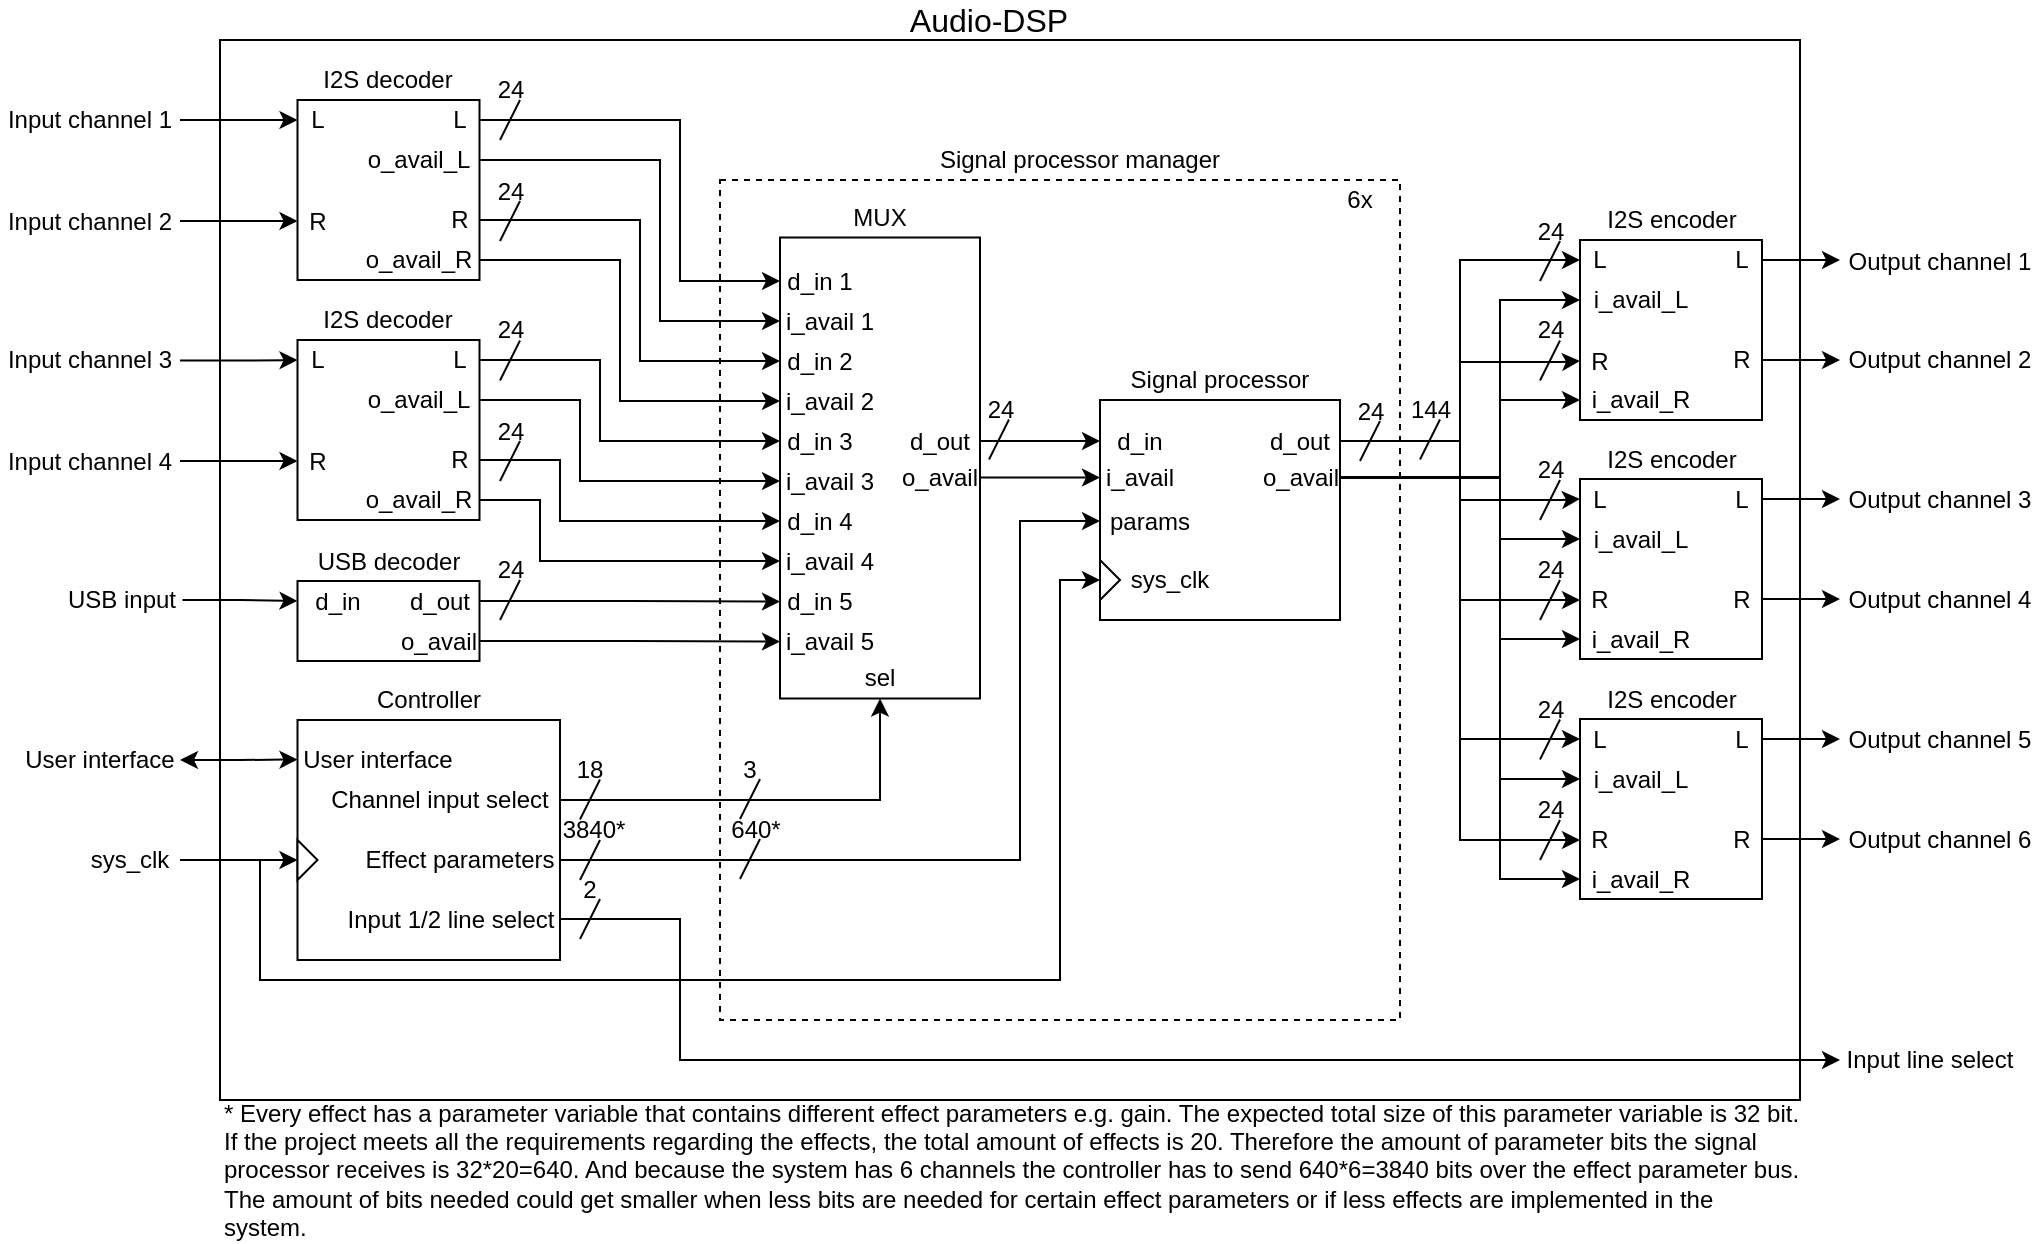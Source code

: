 <mxfile version="15.2.7" type="device" pages="2"><diagram id="NiP1EQojDLEbJNsPu3R_" name="Audio-DSP"><mxGraphModel dx="1038" dy="607" grid="1" gridSize="10" guides="1" tooltips="1" connect="1" arrows="1" fold="1" page="1" pageScale="1" pageWidth="1169" pageHeight="1654" math="0" shadow="0"><root><mxCell id="qGG5ppxsgvDLGIrpirhp-0"/><mxCell id="qGG5ppxsgvDLGIrpirhp-1" parent="qGG5ppxsgvDLGIrpirhp-0"/><mxCell id="uU3p91deS5HY1IUeifci-26" value="" style="rounded=0;whiteSpace=wrap;html=1;fontSize=12;" parent="qGG5ppxsgvDLGIrpirhp-1" vertex="1"><mxGeometry x="190" y="240" width="790" height="530" as="geometry"/></mxCell><mxCell id="T5QLOuUTpvLsUM-lePlH-34" value="" style="rounded=0;whiteSpace=wrap;html=1;fontSize=12;dashed=1;" parent="qGG5ppxsgvDLGIrpirhp-1" vertex="1"><mxGeometry x="440" y="310" width="340" height="420" as="geometry"/></mxCell><mxCell id="GOaE38l9xwAk7-R4xYNW-0" value="" style="rounded=0;whiteSpace=wrap;html=1;" parent="qGG5ppxsgvDLGIrpirhp-1" vertex="1"><mxGeometry x="228.75" y="580" width="131.25" height="120" as="geometry"/></mxCell><mxCell id="GOaE38l9xwAk7-R4xYNW-1" value="Controller" style="text;html=1;strokeColor=none;fillColor=none;align=center;verticalAlign=middle;whiteSpace=wrap;rounded=0;fontSize=12;" parent="qGG5ppxsgvDLGIrpirhp-1" vertex="1"><mxGeometry x="253.13" y="560" width="82.5" height="20" as="geometry"/></mxCell><mxCell id="T5QLOuUTpvLsUM-lePlH-50" style="edgeStyle=orthogonalEdgeStyle;rounded=0;orthogonalLoop=1;jettySize=auto;html=1;exitX=1;exitY=0.5;exitDx=0;exitDy=0;fontSize=12;startArrow=none;startFill=0;entryX=0;entryY=0.5;entryDx=0;entryDy=0;" parent="qGG5ppxsgvDLGIrpirhp-1" source="GOaE38l9xwAk7-R4xYNW-11" target="T5QLOuUTpvLsUM-lePlH-51" edge="1"><mxGeometry relative="1" as="geometry"><mxPoint x="810" y="710" as="targetPoint"/><Array as="points"><mxPoint x="420" y="680"/><mxPoint x="420" y="750"/></Array></mxGeometry></mxCell><mxCell id="GOaE38l9xwAk7-R4xYNW-11" value="Input 1/2 line select" style="text;html=1;strokeColor=none;fillColor=none;align=center;verticalAlign=middle;whiteSpace=wrap;rounded=0;fontSize=12;" parent="qGG5ppxsgvDLGIrpirhp-1" vertex="1"><mxGeometry x="251.25" y="669.5" width="108.75" height="20" as="geometry"/></mxCell><mxCell id="gWznI12gAlDzUqYpaYKW-94" style="edgeStyle=orthogonalEdgeStyle;rounded=0;orthogonalLoop=1;jettySize=auto;html=1;exitX=1;exitY=0.5;exitDx=0;exitDy=0;entryX=0.5;entryY=1;entryDx=0;entryDy=0;" parent="qGG5ppxsgvDLGIrpirhp-1" source="GOaE38l9xwAk7-R4xYNW-13" target="gWznI12gAlDzUqYpaYKW-72" edge="1"><mxGeometry relative="1" as="geometry"/></mxCell><mxCell id="GOaE38l9xwAk7-R4xYNW-13" value="Channel input select" style="text;html=1;strokeColor=none;fillColor=none;align=center;verticalAlign=middle;whiteSpace=wrap;rounded=0;fontSize=12;" parent="qGG5ppxsgvDLGIrpirhp-1" vertex="1"><mxGeometry x="240" y="610" width="120" height="20" as="geometry"/></mxCell><mxCell id="GOaE38l9xwAk7-R4xYNW-14" style="edgeStyle=orthogonalEdgeStyle;rounded=0;orthogonalLoop=1;jettySize=auto;html=1;exitX=1;exitY=0.5;exitDx=0;exitDy=0;entryX=0;entryY=0.5;entryDx=0;entryDy=0;fontSize=12;startArrow=classic;startFill=1;" parent="qGG5ppxsgvDLGIrpirhp-1" source="GOaE38l9xwAk7-R4xYNW-15" target="GOaE38l9xwAk7-R4xYNW-16" edge="1"><mxGeometry relative="1" as="geometry"><Array as="points"><mxPoint x="200" y="600"/></Array></mxGeometry></mxCell><mxCell id="GOaE38l9xwAk7-R4xYNW-15" value="User interface" style="text;html=1;strokeColor=none;fillColor=none;align=center;verticalAlign=middle;whiteSpace=wrap;rounded=0;fontSize=12;" parent="qGG5ppxsgvDLGIrpirhp-1" vertex="1"><mxGeometry x="90" y="590" width="80" height="20" as="geometry"/></mxCell><mxCell id="GOaE38l9xwAk7-R4xYNW-16" value="User interface" style="text;html=1;strokeColor=none;fillColor=none;align=center;verticalAlign=middle;whiteSpace=wrap;rounded=0;fontSize=12;" parent="qGG5ppxsgvDLGIrpirhp-1" vertex="1"><mxGeometry x="228.75" y="589.75" width="80" height="20" as="geometry"/></mxCell><mxCell id="GOaE38l9xwAk7-R4xYNW-17" value="" style="triangle;whiteSpace=wrap;html=1;fontSize=12;" parent="qGG5ppxsgvDLGIrpirhp-1" vertex="1"><mxGeometry x="228.75" y="640" width="10" height="20" as="geometry"/></mxCell><mxCell id="GOaE38l9xwAk7-R4xYNW-18" style="edgeStyle=orthogonalEdgeStyle;rounded=0;orthogonalLoop=1;jettySize=auto;html=1;exitX=1;exitY=0.5;exitDx=0;exitDy=0;entryX=0;entryY=0.5;entryDx=0;entryDy=0;fontSize=12;startArrow=none;startFill=0;" parent="qGG5ppxsgvDLGIrpirhp-1" source="GOaE38l9xwAk7-R4xYNW-19" target="GOaE38l9xwAk7-R4xYNW-17" edge="1"><mxGeometry relative="1" as="geometry"/></mxCell><mxCell id="uU3p91deS5HY1IUeifci-9" style="edgeStyle=orthogonalEdgeStyle;rounded=0;orthogonalLoop=1;jettySize=auto;html=1;exitX=1;exitY=0.5;exitDx=0;exitDy=0;entryX=0;entryY=0.5;entryDx=0;entryDy=0;fontSize=12;startArrow=none;startFill=0;" parent="qGG5ppxsgvDLGIrpirhp-1" source="GOaE38l9xwAk7-R4xYNW-19" target="T5QLOuUTpvLsUM-lePlH-1" edge="1"><mxGeometry relative="1" as="geometry"><Array as="points"><mxPoint x="210" y="650"/><mxPoint x="210" y="710"/><mxPoint x="610" y="710"/><mxPoint x="610" y="510"/></Array></mxGeometry></mxCell><mxCell id="GOaE38l9xwAk7-R4xYNW-19" value="sys_clk" style="text;html=1;strokeColor=none;fillColor=none;align=center;verticalAlign=middle;whiteSpace=wrap;rounded=0;fontSize=12;" parent="qGG5ppxsgvDLGIrpirhp-1" vertex="1"><mxGeometry x="120" y="640" width="50" height="20" as="geometry"/></mxCell><mxCell id="GOaE38l9xwAk7-R4xYNW-26" value="" style="endArrow=none;html=1;fontSize=12;" parent="qGG5ppxsgvDLGIrpirhp-1" edge="1"><mxGeometry width="50" height="50" relative="1" as="geometry"><mxPoint x="370.0" y="689.5" as="sourcePoint"/><mxPoint x="380.0" y="669.5" as="targetPoint"/></mxGeometry></mxCell><mxCell id="GOaE38l9xwAk7-R4xYNW-27" value="2" style="text;html=1;strokeColor=none;fillColor=none;align=center;verticalAlign=middle;whiteSpace=wrap;rounded=0;fontSize=12;" parent="qGG5ppxsgvDLGIrpirhp-1" vertex="1"><mxGeometry x="370" y="659.5" width="10" height="10" as="geometry"/></mxCell><mxCell id="GOaE38l9xwAk7-R4xYNW-28" value="" style="endArrow=none;html=1;fontSize=12;" parent="qGG5ppxsgvDLGIrpirhp-1" edge="1"><mxGeometry width="50" height="50" relative="1" as="geometry"><mxPoint x="370.0" y="629.75" as="sourcePoint"/><mxPoint x="380.0" y="609.75" as="targetPoint"/></mxGeometry></mxCell><mxCell id="GOaE38l9xwAk7-R4xYNW-29" value="18" style="text;html=1;strokeColor=none;fillColor=none;align=center;verticalAlign=middle;whiteSpace=wrap;rounded=0;fontSize=12;" parent="qGG5ppxsgvDLGIrpirhp-1" vertex="1"><mxGeometry x="370" y="599.75" width="10" height="10" as="geometry"/></mxCell><mxCell id="T5QLOuUTpvLsUM-lePlH-35" value="" style="endArrow=none;html=1;fontSize=12;" parent="qGG5ppxsgvDLGIrpirhp-1" edge="1"><mxGeometry width="50" height="50" relative="1" as="geometry"><mxPoint x="450" y="629.5" as="sourcePoint"/><mxPoint x="460" y="609.5" as="targetPoint"/></mxGeometry></mxCell><mxCell id="T5QLOuUTpvLsUM-lePlH-38" value="3" style="text;html=1;strokeColor=none;fillColor=none;align=center;verticalAlign=middle;whiteSpace=wrap;rounded=0;fontSize=12;" parent="qGG5ppxsgvDLGIrpirhp-1" vertex="1"><mxGeometry x="450" y="599.5" width="10" height="10" as="geometry"/></mxCell><mxCell id="T5QLOuUTpvLsUM-lePlH-39" value="6x" style="text;html=1;strokeColor=none;fillColor=none;align=center;verticalAlign=middle;whiteSpace=wrap;rounded=0;dashed=1;fontSize=12;" parent="qGG5ppxsgvDLGIrpirhp-1" vertex="1"><mxGeometry x="740" y="310" width="40" height="20" as="geometry"/></mxCell><mxCell id="T5QLOuUTpvLsUM-lePlH-45" style="edgeStyle=orthogonalEdgeStyle;rounded=0;orthogonalLoop=1;jettySize=auto;html=1;exitX=1;exitY=0.5;exitDx=0;exitDy=0;entryX=0;entryY=0.5;entryDx=0;entryDy=0;fontSize=12;startArrow=none;startFill=0;" parent="qGG5ppxsgvDLGIrpirhp-1" source="T5QLOuUTpvLsUM-lePlH-40" target="gWznI12gAlDzUqYpaYKW-14" edge="1"><mxGeometry relative="1" as="geometry"><mxPoint x="228.75" y="520" as="targetPoint"/></mxGeometry></mxCell><mxCell id="T5QLOuUTpvLsUM-lePlH-40" value="USB input" style="text;html=1;strokeColor=none;fillColor=none;align=center;verticalAlign=middle;whiteSpace=wrap;rounded=0;fontSize=12;" parent="qGG5ppxsgvDLGIrpirhp-1" vertex="1"><mxGeometry x="111.25" y="510" width="60" height="20" as="geometry"/></mxCell><mxCell id="T5QLOuUTpvLsUM-lePlH-49" style="edgeStyle=orthogonalEdgeStyle;rounded=0;orthogonalLoop=1;jettySize=auto;html=1;exitX=1;exitY=0.5;exitDx=0;exitDy=0;entryX=0;entryY=0.5;entryDx=0;entryDy=0;fontSize=12;startArrow=none;startFill=0;" parent="qGG5ppxsgvDLGIrpirhp-1" source="T5QLOuUTpvLsUM-lePlH-41" target="gWznI12gAlDzUqYpaYKW-3" edge="1"><mxGeometry relative="1" as="geometry"><mxPoint x="228.75" y="330.5" as="targetPoint"/></mxGeometry></mxCell><mxCell id="T5QLOuUTpvLsUM-lePlH-41" value="Input channel 1" style="text;html=1;strokeColor=none;fillColor=none;align=center;verticalAlign=middle;whiteSpace=wrap;rounded=0;fontSize=12;" parent="qGG5ppxsgvDLGIrpirhp-1" vertex="1"><mxGeometry x="80" y="270" width="90" height="20" as="geometry"/></mxCell><mxCell id="T5QLOuUTpvLsUM-lePlH-48" style="edgeStyle=orthogonalEdgeStyle;rounded=0;orthogonalLoop=1;jettySize=auto;html=1;exitX=1;exitY=0.5;exitDx=0;exitDy=0;entryX=0;entryY=0.5;entryDx=0;entryDy=0;fontSize=12;startArrow=none;startFill=0;" parent="qGG5ppxsgvDLGIrpirhp-1" source="T5QLOuUTpvLsUM-lePlH-42" target="gWznI12gAlDzUqYpaYKW-4" edge="1"><mxGeometry relative="1" as="geometry"><mxPoint x="228.75" y="370.5" as="targetPoint"/></mxGeometry></mxCell><mxCell id="T5QLOuUTpvLsUM-lePlH-42" value="Input channel 2" style="text;html=1;strokeColor=none;fillColor=none;align=center;verticalAlign=middle;whiteSpace=wrap;rounded=0;fontSize=12;" parent="qGG5ppxsgvDLGIrpirhp-1" vertex="1"><mxGeometry x="80" y="320.5" width="90" height="20" as="geometry"/></mxCell><mxCell id="T5QLOuUTpvLsUM-lePlH-47" style="edgeStyle=orthogonalEdgeStyle;rounded=0;orthogonalLoop=1;jettySize=auto;html=1;exitX=1;exitY=0.5;exitDx=0;exitDy=0;entryX=0;entryY=0.5;entryDx=0;entryDy=0;fontSize=12;startArrow=none;startFill=0;" parent="qGG5ppxsgvDLGIrpirhp-1" source="T5QLOuUTpvLsUM-lePlH-43" target="gWznI12gAlDzUqYpaYKW-19" edge="1"><mxGeometry relative="1" as="geometry"><mxPoint x="228.75" y="419.75" as="targetPoint"/></mxGeometry></mxCell><mxCell id="T5QLOuUTpvLsUM-lePlH-43" value="Input channel 3" style="text;html=1;strokeColor=none;fillColor=none;align=center;verticalAlign=middle;whiteSpace=wrap;rounded=0;fontSize=12;" parent="qGG5ppxsgvDLGIrpirhp-1" vertex="1"><mxGeometry x="80" y="390.25" width="90" height="20" as="geometry"/></mxCell><mxCell id="T5QLOuUTpvLsUM-lePlH-46" style="edgeStyle=orthogonalEdgeStyle;rounded=0;orthogonalLoop=1;jettySize=auto;html=1;exitX=1;exitY=0.5;exitDx=0;exitDy=0;entryX=0;entryY=0.5;entryDx=0;entryDy=0;fontSize=12;startArrow=none;startFill=0;" parent="qGG5ppxsgvDLGIrpirhp-1" source="T5QLOuUTpvLsUM-lePlH-44" target="gWznI12gAlDzUqYpaYKW-20" edge="1"><mxGeometry relative="1" as="geometry"><mxPoint x="228.75" y="459.75" as="targetPoint"/></mxGeometry></mxCell><mxCell id="T5QLOuUTpvLsUM-lePlH-44" value="Input channel 4" style="text;html=1;strokeColor=none;fillColor=none;align=center;verticalAlign=middle;whiteSpace=wrap;rounded=0;fontSize=12;" parent="qGG5ppxsgvDLGIrpirhp-1" vertex="1"><mxGeometry x="80" y="440.5" width="90" height="20" as="geometry"/></mxCell><mxCell id="T5QLOuUTpvLsUM-lePlH-51" value="Input line select" style="text;html=1;strokeColor=none;fillColor=none;align=center;verticalAlign=middle;whiteSpace=wrap;rounded=0;dashed=1;fontSize=12;" parent="qGG5ppxsgvDLGIrpirhp-1" vertex="1"><mxGeometry x="1000" y="740" width="90" height="20" as="geometry"/></mxCell><mxCell id="uU3p91deS5HY1IUeifci-1" value="Output channel 1" style="text;html=1;strokeColor=none;fillColor=none;align=center;verticalAlign=middle;whiteSpace=wrap;rounded=0;fontSize=12;" parent="qGG5ppxsgvDLGIrpirhp-1" vertex="1"><mxGeometry x="1000" y="340.5" width="100" height="20" as="geometry"/></mxCell><mxCell id="NABCDWaditpo4tsBS4U8-0" value="Audio-DSP" style="text;html=1;strokeColor=none;fillColor=none;align=center;verticalAlign=middle;whiteSpace=wrap;rounded=0;fontSize=16;" parent="qGG5ppxsgvDLGIrpirhp-1" vertex="1"><mxGeometry x="524.37" y="220" width="101.25" height="20" as="geometry"/></mxCell><mxCell id="NABCDWaditpo4tsBS4U8-55" value="Output channel 2" style="text;html=1;strokeColor=none;fillColor=none;align=center;verticalAlign=middle;whiteSpace=wrap;rounded=0;fontSize=12;" parent="qGG5ppxsgvDLGIrpirhp-1" vertex="1"><mxGeometry x="1000" y="390.25" width="100" height="20" as="geometry"/></mxCell><mxCell id="NABCDWaditpo4tsBS4U8-56" value="Output channel 3" style="text;html=1;strokeColor=none;fillColor=none;align=center;verticalAlign=middle;whiteSpace=wrap;rounded=0;fontSize=12;" parent="qGG5ppxsgvDLGIrpirhp-1" vertex="1"><mxGeometry x="1000" y="459.5" width="100" height="20" as="geometry"/></mxCell><mxCell id="NABCDWaditpo4tsBS4U8-57" value="Output channel 4" style="text;html=1;strokeColor=none;fillColor=none;align=center;verticalAlign=middle;whiteSpace=wrap;rounded=0;fontSize=12;" parent="qGG5ppxsgvDLGIrpirhp-1" vertex="1"><mxGeometry x="1000" y="510" width="100" height="20" as="geometry"/></mxCell><mxCell id="NABCDWaditpo4tsBS4U8-58" value="Output channel 5" style="text;html=1;strokeColor=none;fillColor=none;align=center;verticalAlign=middle;whiteSpace=wrap;rounded=0;fontSize=12;" parent="qGG5ppxsgvDLGIrpirhp-1" vertex="1"><mxGeometry x="1000" y="580" width="100" height="20" as="geometry"/></mxCell><mxCell id="NABCDWaditpo4tsBS4U8-59" value="Output channel 6" style="text;html=1;strokeColor=none;fillColor=none;align=center;verticalAlign=middle;whiteSpace=wrap;rounded=0;fontSize=12;" parent="qGG5ppxsgvDLGIrpirhp-1" vertex="1"><mxGeometry x="1000" y="630" width="100" height="20" as="geometry"/></mxCell><mxCell id="cqYw8AKge670THf7lm-O-0" value="Signal processor manager" style="text;html=1;strokeColor=none;fillColor=none;align=center;verticalAlign=middle;whiteSpace=wrap;rounded=0;fontSize=12;" parent="qGG5ppxsgvDLGIrpirhp-1" vertex="1"><mxGeometry x="537.19" y="290" width="165.62" height="20" as="geometry"/></mxCell><mxCell id="gWznI12gAlDzUqYpaYKW-10" value="" style="group" parent="qGG5ppxsgvDLGIrpirhp-1" vertex="1" connectable="0"><mxGeometry x="228.75" y="250" width="91" height="110" as="geometry"/></mxCell><mxCell id="gWznI12gAlDzUqYpaYKW-2" value="" style="rounded=0;whiteSpace=wrap;html=1;fontSize=12;" parent="gWznI12gAlDzUqYpaYKW-10" vertex="1"><mxGeometry y="20" width="91" height="90" as="geometry"/></mxCell><mxCell id="gWznI12gAlDzUqYpaYKW-3" value="L" style="text;html=1;strokeColor=none;fillColor=none;align=center;verticalAlign=middle;whiteSpace=wrap;rounded=0;fontSize=12;" parent="gWznI12gAlDzUqYpaYKW-10" vertex="1"><mxGeometry y="20" width="20" height="20" as="geometry"/></mxCell><mxCell id="gWznI12gAlDzUqYpaYKW-4" value="R" style="text;html=1;strokeColor=none;fillColor=none;align=center;verticalAlign=middle;whiteSpace=wrap;rounded=0;fontSize=12;" parent="gWznI12gAlDzUqYpaYKW-10" vertex="1"><mxGeometry y="70.5" width="20" height="20" as="geometry"/></mxCell><mxCell id="gWznI12gAlDzUqYpaYKW-5" value="L" style="text;html=1;strokeColor=none;fillColor=none;align=center;verticalAlign=middle;whiteSpace=wrap;rounded=0;fontSize=12;" parent="gWznI12gAlDzUqYpaYKW-10" vertex="1"><mxGeometry x="71" y="20" width="20" height="20" as="geometry"/></mxCell><mxCell id="gWznI12gAlDzUqYpaYKW-6" value="R" style="text;html=1;strokeColor=none;fillColor=none;align=center;verticalAlign=middle;whiteSpace=wrap;rounded=0;fontSize=12;" parent="gWznI12gAlDzUqYpaYKW-10" vertex="1"><mxGeometry x="71" y="70" width="20" height="20" as="geometry"/></mxCell><mxCell id="gWznI12gAlDzUqYpaYKW-7" value="o_avail_R" style="text;html=1;strokeColor=none;fillColor=none;align=center;verticalAlign=middle;whiteSpace=wrap;rounded=0;fontSize=12;" parent="gWznI12gAlDzUqYpaYKW-10" vertex="1"><mxGeometry x="30" y="90" width="61" height="20" as="geometry"/></mxCell><mxCell id="gWznI12gAlDzUqYpaYKW-8" value="o_avail_L" style="text;html=1;strokeColor=none;fillColor=none;align=center;verticalAlign=middle;whiteSpace=wrap;rounded=0;fontSize=12;" parent="gWznI12gAlDzUqYpaYKW-10" vertex="1"><mxGeometry x="30" y="40" width="61" height="20" as="geometry"/></mxCell><mxCell id="gWznI12gAlDzUqYpaYKW-9" value="I2S decoder" style="text;html=1;strokeColor=none;fillColor=none;align=center;verticalAlign=middle;whiteSpace=wrap;rounded=0;" parent="gWznI12gAlDzUqYpaYKW-10" vertex="1"><mxGeometry x="5.5" width="80" height="20" as="geometry"/></mxCell><mxCell id="gWznI12gAlDzUqYpaYKW-16" value="" style="group" parent="qGG5ppxsgvDLGIrpirhp-1" vertex="1" connectable="0"><mxGeometry x="228.75" y="490.5" width="91" height="60" as="geometry"/></mxCell><mxCell id="gWznI12gAlDzUqYpaYKW-11" value="" style="rounded=0;whiteSpace=wrap;html=1;" parent="gWznI12gAlDzUqYpaYKW-16" vertex="1"><mxGeometry y="20" width="91" height="40" as="geometry"/></mxCell><mxCell id="gWznI12gAlDzUqYpaYKW-12" value="USB decoder" style="text;html=1;strokeColor=none;fillColor=none;align=center;verticalAlign=middle;whiteSpace=wrap;rounded=0;" parent="gWznI12gAlDzUqYpaYKW-16" vertex="1"><mxGeometry x="8.25" width="74.5" height="20" as="geometry"/></mxCell><mxCell id="gWznI12gAlDzUqYpaYKW-13" value="d_out" style="text;html=1;strokeColor=none;fillColor=none;align=center;verticalAlign=middle;whiteSpace=wrap;rounded=0;" parent="gWznI12gAlDzUqYpaYKW-16" vertex="1"><mxGeometry x="51" y="20" width="40" height="20" as="geometry"/></mxCell><mxCell id="gWznI12gAlDzUqYpaYKW-14" value="d_in" style="text;html=1;strokeColor=none;fillColor=none;align=center;verticalAlign=middle;whiteSpace=wrap;rounded=0;" parent="gWznI12gAlDzUqYpaYKW-16" vertex="1"><mxGeometry y="20" width="40" height="20" as="geometry"/></mxCell><mxCell id="gWznI12gAlDzUqYpaYKW-15" value="o_avail" style="text;html=1;strokeColor=none;fillColor=none;align=center;verticalAlign=middle;whiteSpace=wrap;rounded=0;" parent="gWznI12gAlDzUqYpaYKW-16" vertex="1"><mxGeometry x="50" y="40" width="41" height="20" as="geometry"/></mxCell><mxCell id="gWznI12gAlDzUqYpaYKW-17" value="" style="group" parent="qGG5ppxsgvDLGIrpirhp-1" vertex="1" connectable="0"><mxGeometry x="228.75" y="370" width="91" height="110" as="geometry"/></mxCell><mxCell id="gWznI12gAlDzUqYpaYKW-18" value="" style="rounded=0;whiteSpace=wrap;html=1;fontSize=12;" parent="gWznI12gAlDzUqYpaYKW-17" vertex="1"><mxGeometry y="20" width="91" height="90" as="geometry"/></mxCell><mxCell id="gWznI12gAlDzUqYpaYKW-19" value="L" style="text;html=1;strokeColor=none;fillColor=none;align=center;verticalAlign=middle;whiteSpace=wrap;rounded=0;fontSize=12;" parent="gWznI12gAlDzUqYpaYKW-17" vertex="1"><mxGeometry y="20" width="20" height="20" as="geometry"/></mxCell><mxCell id="gWznI12gAlDzUqYpaYKW-20" value="R" style="text;html=1;strokeColor=none;fillColor=none;align=center;verticalAlign=middle;whiteSpace=wrap;rounded=0;fontSize=12;" parent="gWznI12gAlDzUqYpaYKW-17" vertex="1"><mxGeometry y="70.5" width="20" height="20" as="geometry"/></mxCell><mxCell id="gWznI12gAlDzUqYpaYKW-21" value="L" style="text;html=1;strokeColor=none;fillColor=none;align=center;verticalAlign=middle;whiteSpace=wrap;rounded=0;fontSize=12;" parent="gWznI12gAlDzUqYpaYKW-17" vertex="1"><mxGeometry x="71" y="20" width="20" height="20" as="geometry"/></mxCell><mxCell id="gWznI12gAlDzUqYpaYKW-22" value="R" style="text;html=1;strokeColor=none;fillColor=none;align=center;verticalAlign=middle;whiteSpace=wrap;rounded=0;fontSize=12;" parent="gWznI12gAlDzUqYpaYKW-17" vertex="1"><mxGeometry x="71" y="70" width="20" height="20" as="geometry"/></mxCell><mxCell id="gWznI12gAlDzUqYpaYKW-23" value="o_avail_R" style="text;html=1;strokeColor=none;fillColor=none;align=center;verticalAlign=middle;whiteSpace=wrap;rounded=0;fontSize=12;" parent="gWznI12gAlDzUqYpaYKW-17" vertex="1"><mxGeometry x="30" y="90" width="61" height="20" as="geometry"/></mxCell><mxCell id="gWznI12gAlDzUqYpaYKW-24" value="o_avail_L" style="text;html=1;strokeColor=none;fillColor=none;align=center;verticalAlign=middle;whiteSpace=wrap;rounded=0;fontSize=12;" parent="gWznI12gAlDzUqYpaYKW-17" vertex="1"><mxGeometry x="30" y="40" width="61" height="20" as="geometry"/></mxCell><mxCell id="gWznI12gAlDzUqYpaYKW-25" value="I2S decoder" style="text;html=1;strokeColor=none;fillColor=none;align=center;verticalAlign=middle;whiteSpace=wrap;rounded=0;" parent="gWznI12gAlDzUqYpaYKW-17" vertex="1"><mxGeometry x="5.5" width="80" height="20" as="geometry"/></mxCell><mxCell id="gWznI12gAlDzUqYpaYKW-32" value="" style="endArrow=none;html=1;" parent="qGG5ppxsgvDLGIrpirhp-1" edge="1"><mxGeometry width="50" height="50" relative="1" as="geometry"><mxPoint x="330" y="290" as="sourcePoint"/><mxPoint x="340" y="270" as="targetPoint"/></mxGeometry></mxCell><mxCell id="gWznI12gAlDzUqYpaYKW-33" value="24" style="text;html=1;strokeColor=none;fillColor=none;align=center;verticalAlign=middle;whiteSpace=wrap;rounded=0;" parent="qGG5ppxsgvDLGIrpirhp-1" vertex="1"><mxGeometry x="330" y="260" width="11" height="10" as="geometry"/></mxCell><mxCell id="gWznI12gAlDzUqYpaYKW-34" value="" style="endArrow=none;html=1;" parent="qGG5ppxsgvDLGIrpirhp-1" edge="1"><mxGeometry width="50" height="50" relative="1" as="geometry"><mxPoint x="330" y="340.5" as="sourcePoint"/><mxPoint x="340" y="320.5" as="targetPoint"/></mxGeometry></mxCell><mxCell id="gWznI12gAlDzUqYpaYKW-35" value="24" style="text;html=1;strokeColor=none;fillColor=none;align=center;verticalAlign=middle;whiteSpace=wrap;rounded=0;" parent="qGG5ppxsgvDLGIrpirhp-1" vertex="1"><mxGeometry x="330" y="310.5" width="11" height="10" as="geometry"/></mxCell><mxCell id="gWznI12gAlDzUqYpaYKW-36" value="" style="endArrow=none;html=1;" parent="qGG5ppxsgvDLGIrpirhp-1" edge="1"><mxGeometry width="50" height="50" relative="1" as="geometry"><mxPoint x="330" y="410.25" as="sourcePoint"/><mxPoint x="340" y="390.25" as="targetPoint"/></mxGeometry></mxCell><mxCell id="gWznI12gAlDzUqYpaYKW-37" value="24" style="text;html=1;strokeColor=none;fillColor=none;align=center;verticalAlign=middle;whiteSpace=wrap;rounded=0;" parent="qGG5ppxsgvDLGIrpirhp-1" vertex="1"><mxGeometry x="330" y="380.25" width="11" height="10" as="geometry"/></mxCell><mxCell id="gWznI12gAlDzUqYpaYKW-38" value="" style="endArrow=none;html=1;" parent="qGG5ppxsgvDLGIrpirhp-1" edge="1"><mxGeometry width="50" height="50" relative="1" as="geometry"><mxPoint x="330" y="460.5" as="sourcePoint"/><mxPoint x="340" y="440.5" as="targetPoint"/></mxGeometry></mxCell><mxCell id="gWznI12gAlDzUqYpaYKW-39" value="24" style="text;html=1;strokeColor=none;fillColor=none;align=center;verticalAlign=middle;whiteSpace=wrap;rounded=0;" parent="qGG5ppxsgvDLGIrpirhp-1" vertex="1"><mxGeometry x="330" y="430.5" width="11" height="10" as="geometry"/></mxCell><mxCell id="gWznI12gAlDzUqYpaYKW-40" value="" style="endArrow=none;html=1;" parent="qGG5ppxsgvDLGIrpirhp-1" edge="1"><mxGeometry width="50" height="50" relative="1" as="geometry"><mxPoint x="330" y="530" as="sourcePoint"/><mxPoint x="340" y="510" as="targetPoint"/></mxGeometry></mxCell><mxCell id="gWznI12gAlDzUqYpaYKW-41" value="24" style="text;html=1;strokeColor=none;fillColor=none;align=center;verticalAlign=middle;whiteSpace=wrap;rounded=0;" parent="qGG5ppxsgvDLGIrpirhp-1" vertex="1"><mxGeometry x="330" y="500" width="11" height="10" as="geometry"/></mxCell><mxCell id="gWznI12gAlDzUqYpaYKW-92" value="" style="group" parent="qGG5ppxsgvDLGIrpirhp-1" vertex="1" connectable="0"><mxGeometry x="470" y="318.75" width="100" height="250.5" as="geometry"/></mxCell><mxCell id="gWznI12gAlDzUqYpaYKW-67" value="" style="rounded=0;whiteSpace=wrap;html=1;fontSize=12;strokeWidth=1;" parent="gWznI12gAlDzUqYpaYKW-92" vertex="1"><mxGeometry y="20" width="100" height="230.5" as="geometry"/></mxCell><mxCell id="gWznI12gAlDzUqYpaYKW-68" value="MUX" style="text;html=1;strokeColor=none;fillColor=none;align=center;verticalAlign=middle;whiteSpace=wrap;rounded=0;fontSize=12;" parent="gWznI12gAlDzUqYpaYKW-92" vertex="1"><mxGeometry x="30" width="40" height="20" as="geometry"/></mxCell><mxCell id="gWznI12gAlDzUqYpaYKW-71" value="d_out" style="text;html=1;strokeColor=none;fillColor=none;align=center;verticalAlign=middle;whiteSpace=wrap;rounded=0;fontSize=12;" parent="gWznI12gAlDzUqYpaYKW-92" vertex="1"><mxGeometry x="60" y="111.75" width="40" height="20" as="geometry"/></mxCell><mxCell id="gWznI12gAlDzUqYpaYKW-72" value="sel" style="text;html=1;strokeColor=none;fillColor=none;align=center;verticalAlign=middle;whiteSpace=wrap;rounded=0;fontSize=12;" parent="gWznI12gAlDzUqYpaYKW-92" vertex="1"><mxGeometry x="35" y="230.5" width="30" height="20" as="geometry"/></mxCell><mxCell id="gWznI12gAlDzUqYpaYKW-76" value="d_in 1" style="text;html=1;strokeColor=none;fillColor=none;align=center;verticalAlign=middle;whiteSpace=wrap;rounded=0;fontSize=12;" parent="gWznI12gAlDzUqYpaYKW-92" vertex="1"><mxGeometry y="31.75" width="40" height="20" as="geometry"/></mxCell><mxCell id="gWznI12gAlDzUqYpaYKW-78" value="i_avail 1" style="text;html=1;strokeColor=none;fillColor=none;align=center;verticalAlign=middle;whiteSpace=wrap;rounded=0;fontSize=12;" parent="gWznI12gAlDzUqYpaYKW-92" vertex="1"><mxGeometry y="51.75" width="50" height="20" as="geometry"/></mxCell><mxCell id="gWznI12gAlDzUqYpaYKW-81" value="d_in 2" style="text;html=1;strokeColor=none;fillColor=none;align=center;verticalAlign=middle;whiteSpace=wrap;rounded=0;fontSize=12;" parent="gWznI12gAlDzUqYpaYKW-92" vertex="1"><mxGeometry y="71.75" width="40" height="20" as="geometry"/></mxCell><mxCell id="gWznI12gAlDzUqYpaYKW-82" value="i_avail 2" style="text;html=1;strokeColor=none;fillColor=none;align=center;verticalAlign=middle;whiteSpace=wrap;rounded=0;fontSize=12;" parent="gWznI12gAlDzUqYpaYKW-92" vertex="1"><mxGeometry y="91.75" width="50" height="20" as="geometry"/></mxCell><mxCell id="gWznI12gAlDzUqYpaYKW-83" value="d_in 3" style="text;html=1;strokeColor=none;fillColor=none;align=center;verticalAlign=middle;whiteSpace=wrap;rounded=0;fontSize=12;" parent="gWznI12gAlDzUqYpaYKW-92" vertex="1"><mxGeometry y="111.75" width="40" height="20" as="geometry"/></mxCell><mxCell id="gWznI12gAlDzUqYpaYKW-84" value="i_avail 3" style="text;html=1;strokeColor=none;fillColor=none;align=center;verticalAlign=middle;whiteSpace=wrap;rounded=0;fontSize=12;" parent="gWznI12gAlDzUqYpaYKW-92" vertex="1"><mxGeometry y="131.75" width="50" height="20" as="geometry"/></mxCell><mxCell id="gWznI12gAlDzUqYpaYKW-85" value="d_in 4" style="text;html=1;strokeColor=none;fillColor=none;align=center;verticalAlign=middle;whiteSpace=wrap;rounded=0;fontSize=12;" parent="gWznI12gAlDzUqYpaYKW-92" vertex="1"><mxGeometry y="151.75" width="40" height="20" as="geometry"/></mxCell><mxCell id="gWznI12gAlDzUqYpaYKW-86" value="i_avail 4" style="text;html=1;strokeColor=none;fillColor=none;align=center;verticalAlign=middle;whiteSpace=wrap;rounded=0;fontSize=12;" parent="gWznI12gAlDzUqYpaYKW-92" vertex="1"><mxGeometry y="171.75" width="50" height="20" as="geometry"/></mxCell><mxCell id="gWznI12gAlDzUqYpaYKW-87" value="d_in 5" style="text;html=1;strokeColor=none;fillColor=none;align=center;verticalAlign=middle;whiteSpace=wrap;rounded=0;fontSize=12;" parent="gWznI12gAlDzUqYpaYKW-92" vertex="1"><mxGeometry y="192" width="40" height="20" as="geometry"/></mxCell><mxCell id="gWznI12gAlDzUqYpaYKW-88" value="i_avail 5" style="text;html=1;strokeColor=none;fillColor=none;align=center;verticalAlign=middle;whiteSpace=wrap;rounded=0;fontSize=12;" parent="gWznI12gAlDzUqYpaYKW-92" vertex="1"><mxGeometry y="212" width="50" height="20" as="geometry"/></mxCell><mxCell id="gWznI12gAlDzUqYpaYKW-89" value="o_avail" style="text;html=1;strokeColor=none;fillColor=none;align=center;verticalAlign=middle;whiteSpace=wrap;rounded=0;fontSize=12;" parent="gWznI12gAlDzUqYpaYKW-92" vertex="1"><mxGeometry x="60" y="130" width="40" height="20" as="geometry"/></mxCell><mxCell id="gWznI12gAlDzUqYpaYKW-93" style="edgeStyle=orthogonalEdgeStyle;rounded=0;orthogonalLoop=1;jettySize=auto;html=1;exitX=1;exitY=0.5;exitDx=0;exitDy=0;entryX=0;entryY=0.5;entryDx=0;entryDy=0;" parent="qGG5ppxsgvDLGIrpirhp-1" source="gWznI12gAlDzUqYpaYKW-15" target="gWznI12gAlDzUqYpaYKW-88" edge="1"><mxGeometry relative="1" as="geometry"/></mxCell><mxCell id="gWznI12gAlDzUqYpaYKW-95" style="edgeStyle=orthogonalEdgeStyle;rounded=0;orthogonalLoop=1;jettySize=auto;html=1;exitX=1;exitY=0.5;exitDx=0;exitDy=0;entryX=0;entryY=0.5;entryDx=0;entryDy=0;" parent="qGG5ppxsgvDLGIrpirhp-1" source="gWznI12gAlDzUqYpaYKW-13" target="gWznI12gAlDzUqYpaYKW-87" edge="1"><mxGeometry relative="1" as="geometry"/></mxCell><mxCell id="gWznI12gAlDzUqYpaYKW-96" style="edgeStyle=orthogonalEdgeStyle;rounded=0;orthogonalLoop=1;jettySize=auto;html=1;exitX=1;exitY=0.5;exitDx=0;exitDy=0;entryX=0;entryY=0.5;entryDx=0;entryDy=0;" parent="qGG5ppxsgvDLGIrpirhp-1" source="gWznI12gAlDzUqYpaYKW-23" target="gWznI12gAlDzUqYpaYKW-86" edge="1"><mxGeometry relative="1" as="geometry"><Array as="points"><mxPoint x="350" y="470"/><mxPoint x="350" y="501"/></Array></mxGeometry></mxCell><mxCell id="gWznI12gAlDzUqYpaYKW-97" style="edgeStyle=orthogonalEdgeStyle;rounded=0;orthogonalLoop=1;jettySize=auto;html=1;exitX=1;exitY=0.5;exitDx=0;exitDy=0;entryX=0;entryY=0.5;entryDx=0;entryDy=0;" parent="qGG5ppxsgvDLGIrpirhp-1" source="gWznI12gAlDzUqYpaYKW-22" target="gWznI12gAlDzUqYpaYKW-85" edge="1"><mxGeometry relative="1" as="geometry"><Array as="points"><mxPoint x="360" y="450"/><mxPoint x="360" y="481"/></Array></mxGeometry></mxCell><mxCell id="gWznI12gAlDzUqYpaYKW-98" style="edgeStyle=orthogonalEdgeStyle;rounded=0;orthogonalLoop=1;jettySize=auto;html=1;exitX=1;exitY=0.5;exitDx=0;exitDy=0;entryX=0;entryY=0.5;entryDx=0;entryDy=0;" parent="qGG5ppxsgvDLGIrpirhp-1" source="gWznI12gAlDzUqYpaYKW-24" target="gWznI12gAlDzUqYpaYKW-84" edge="1"><mxGeometry relative="1" as="geometry"><Array as="points"><mxPoint x="370" y="420"/><mxPoint x="370" y="461"/></Array></mxGeometry></mxCell><mxCell id="gWznI12gAlDzUqYpaYKW-99" style="edgeStyle=orthogonalEdgeStyle;rounded=0;orthogonalLoop=1;jettySize=auto;html=1;exitX=1;exitY=0.5;exitDx=0;exitDy=0;entryX=0;entryY=0.5;entryDx=0;entryDy=0;" parent="qGG5ppxsgvDLGIrpirhp-1" source="gWznI12gAlDzUqYpaYKW-21" target="gWznI12gAlDzUqYpaYKW-83" edge="1"><mxGeometry relative="1" as="geometry"><Array as="points"><mxPoint x="380" y="400"/><mxPoint x="380" y="441"/></Array></mxGeometry></mxCell><mxCell id="gWznI12gAlDzUqYpaYKW-100" style="edgeStyle=orthogonalEdgeStyle;rounded=0;orthogonalLoop=1;jettySize=auto;html=1;exitX=1;exitY=0.5;exitDx=0;exitDy=0;entryX=0;entryY=0.5;entryDx=0;entryDy=0;" parent="qGG5ppxsgvDLGIrpirhp-1" source="gWznI12gAlDzUqYpaYKW-7" target="gWznI12gAlDzUqYpaYKW-82" edge="1"><mxGeometry relative="1" as="geometry"><Array as="points"><mxPoint x="390" y="350"/><mxPoint x="390" y="421"/></Array></mxGeometry></mxCell><mxCell id="gWznI12gAlDzUqYpaYKW-101" style="edgeStyle=orthogonalEdgeStyle;rounded=0;orthogonalLoop=1;jettySize=auto;html=1;exitX=1;exitY=0.5;exitDx=0;exitDy=0;entryX=0;entryY=0.5;entryDx=0;entryDy=0;" parent="qGG5ppxsgvDLGIrpirhp-1" source="gWznI12gAlDzUqYpaYKW-6" target="gWznI12gAlDzUqYpaYKW-81" edge="1"><mxGeometry relative="1" as="geometry"><Array as="points"><mxPoint x="400" y="330"/><mxPoint x="400" y="401"/></Array></mxGeometry></mxCell><mxCell id="gWznI12gAlDzUqYpaYKW-102" style="edgeStyle=orthogonalEdgeStyle;rounded=0;orthogonalLoop=1;jettySize=auto;html=1;exitX=1;exitY=0.5;exitDx=0;exitDy=0;entryX=0;entryY=0.5;entryDx=0;entryDy=0;" parent="qGG5ppxsgvDLGIrpirhp-1" source="gWznI12gAlDzUqYpaYKW-8" target="gWznI12gAlDzUqYpaYKW-78" edge="1"><mxGeometry relative="1" as="geometry"><Array as="points"><mxPoint x="410" y="300"/><mxPoint x="410" y="381"/></Array></mxGeometry></mxCell><mxCell id="gWznI12gAlDzUqYpaYKW-103" style="edgeStyle=orthogonalEdgeStyle;rounded=0;orthogonalLoop=1;jettySize=auto;html=1;exitX=1;exitY=0.5;exitDx=0;exitDy=0;entryX=0;entryY=0.5;entryDx=0;entryDy=0;" parent="qGG5ppxsgvDLGIrpirhp-1" source="gWznI12gAlDzUqYpaYKW-5" target="gWznI12gAlDzUqYpaYKW-76" edge="1"><mxGeometry relative="1" as="geometry"><Array as="points"><mxPoint x="420" y="280"/><mxPoint x="420" y="361"/></Array></mxGeometry></mxCell><mxCell id="gWznI12gAlDzUqYpaYKW-105" style="edgeStyle=orthogonalEdgeStyle;rounded=0;orthogonalLoop=1;jettySize=auto;html=1;exitX=1;exitY=0.5;exitDx=0;exitDy=0;entryX=0;entryY=0.5;entryDx=0;entryDy=0;" parent="qGG5ppxsgvDLGIrpirhp-1" source="gWznI12gAlDzUqYpaYKW-89" target="gWznI12gAlDzUqYpaYKW-42" edge="1"><mxGeometry relative="1" as="geometry"/></mxCell><mxCell id="gWznI12gAlDzUqYpaYKW-106" style="edgeStyle=orthogonalEdgeStyle;rounded=0;orthogonalLoop=1;jettySize=auto;html=1;exitX=1;exitY=0.5;exitDx=0;exitDy=0;entryX=0;entryY=0.5;entryDx=0;entryDy=0;" parent="qGG5ppxsgvDLGIrpirhp-1" source="gWznI12gAlDzUqYpaYKW-71" target="GOaE38l9xwAk7-R4xYNW-42" edge="1"><mxGeometry relative="1" as="geometry"/></mxCell><mxCell id="gWznI12gAlDzUqYpaYKW-110" value="" style="endArrow=none;html=1;" parent="qGG5ppxsgvDLGIrpirhp-1" edge="1"><mxGeometry width="50" height="50" relative="1" as="geometry"><mxPoint x="574.5" y="449.75" as="sourcePoint"/><mxPoint x="584.5" y="429.75" as="targetPoint"/></mxGeometry></mxCell><mxCell id="gWznI12gAlDzUqYpaYKW-111" value="24" style="text;html=1;strokeColor=none;fillColor=none;align=center;verticalAlign=middle;whiteSpace=wrap;rounded=0;" parent="qGG5ppxsgvDLGIrpirhp-1" vertex="1"><mxGeometry x="574.5" y="419.75" width="11" height="10" as="geometry"/></mxCell><mxCell id="gWznI12gAlDzUqYpaYKW-112" value="" style="group" parent="qGG5ppxsgvDLGIrpirhp-1" vertex="1" connectable="0"><mxGeometry x="870" y="320" width="91" height="110" as="geometry"/></mxCell><mxCell id="gWznI12gAlDzUqYpaYKW-113" value="" style="rounded=0;whiteSpace=wrap;html=1;fontSize=12;" parent="gWznI12gAlDzUqYpaYKW-112" vertex="1"><mxGeometry y="20" width="91" height="90" as="geometry"/></mxCell><mxCell id="gWznI12gAlDzUqYpaYKW-114" value="L" style="text;html=1;strokeColor=none;fillColor=none;align=center;verticalAlign=middle;whiteSpace=wrap;rounded=0;fontSize=12;" parent="gWznI12gAlDzUqYpaYKW-112" vertex="1"><mxGeometry y="20" width="20" height="20" as="geometry"/></mxCell><mxCell id="gWznI12gAlDzUqYpaYKW-115" value="R" style="text;html=1;strokeColor=none;fillColor=none;align=center;verticalAlign=middle;whiteSpace=wrap;rounded=0;fontSize=12;" parent="gWznI12gAlDzUqYpaYKW-112" vertex="1"><mxGeometry y="70.5" width="20" height="20" as="geometry"/></mxCell><mxCell id="gWznI12gAlDzUqYpaYKW-116" value="L" style="text;html=1;strokeColor=none;fillColor=none;align=center;verticalAlign=middle;whiteSpace=wrap;rounded=0;fontSize=12;" parent="gWznI12gAlDzUqYpaYKW-112" vertex="1"><mxGeometry x="71" y="20" width="20" height="20" as="geometry"/></mxCell><mxCell id="gWznI12gAlDzUqYpaYKW-117" value="R" style="text;html=1;strokeColor=none;fillColor=none;align=center;verticalAlign=middle;whiteSpace=wrap;rounded=0;fontSize=12;" parent="gWznI12gAlDzUqYpaYKW-112" vertex="1"><mxGeometry x="71" y="70" width="20" height="20" as="geometry"/></mxCell><mxCell id="gWznI12gAlDzUqYpaYKW-118" value="i_avail_R" style="text;html=1;strokeColor=none;fillColor=none;align=center;verticalAlign=middle;whiteSpace=wrap;rounded=0;fontSize=12;" parent="gWznI12gAlDzUqYpaYKW-112" vertex="1"><mxGeometry y="90" width="61" height="20" as="geometry"/></mxCell><mxCell id="gWznI12gAlDzUqYpaYKW-119" value="i_avail_L" style="text;html=1;strokeColor=none;fillColor=none;align=center;verticalAlign=middle;whiteSpace=wrap;rounded=0;fontSize=12;" parent="gWznI12gAlDzUqYpaYKW-112" vertex="1"><mxGeometry y="40" width="61" height="20" as="geometry"/></mxCell><mxCell id="gWznI12gAlDzUqYpaYKW-120" value="I2S encoder" style="text;html=1;strokeColor=none;fillColor=none;align=center;verticalAlign=middle;whiteSpace=wrap;rounded=0;" parent="gWznI12gAlDzUqYpaYKW-112" vertex="1"><mxGeometry x="5.5" width="80" height="20" as="geometry"/></mxCell><mxCell id="gWznI12gAlDzUqYpaYKW-121" style="edgeStyle=orthogonalEdgeStyle;rounded=0;orthogonalLoop=1;jettySize=auto;html=1;exitX=1;exitY=0.5;exitDx=0;exitDy=0;entryX=0;entryY=0.5;entryDx=0;entryDy=0;" parent="qGG5ppxsgvDLGIrpirhp-1" source="gWznI12gAlDzUqYpaYKW-44" target="gWznI12gAlDzUqYpaYKW-114" edge="1"><mxGeometry relative="1" as="geometry"><Array as="points"><mxPoint x="810" y="441"/><mxPoint x="810" y="350"/></Array></mxGeometry></mxCell><mxCell id="gWznI12gAlDzUqYpaYKW-122" value="" style="endArrow=none;html=1;" parent="qGG5ppxsgvDLGIrpirhp-1" edge="1"><mxGeometry width="50" height="50" relative="1" as="geometry"><mxPoint x="760" y="450.5" as="sourcePoint"/><mxPoint x="770" y="430.5" as="targetPoint"/></mxGeometry></mxCell><mxCell id="gWznI12gAlDzUqYpaYKW-123" value="24" style="text;html=1;strokeColor=none;fillColor=none;align=center;verticalAlign=middle;whiteSpace=wrap;rounded=0;" parent="qGG5ppxsgvDLGIrpirhp-1" vertex="1"><mxGeometry x="760" y="420.5" width="11" height="10" as="geometry"/></mxCell><mxCell id="gWznI12gAlDzUqYpaYKW-124" style="edgeStyle=orthogonalEdgeStyle;rounded=0;orthogonalLoop=1;jettySize=auto;html=1;exitX=1;exitY=0.5;exitDx=0;exitDy=0;entryX=0;entryY=0.5;entryDx=0;entryDy=0;" parent="qGG5ppxsgvDLGIrpirhp-1" source="gWznI12gAlDzUqYpaYKW-43" target="gWznI12gAlDzUqYpaYKW-119" edge="1"><mxGeometry relative="1" as="geometry"><Array as="points"><mxPoint x="830" y="459"/><mxPoint x="830" y="370"/></Array></mxGeometry></mxCell><mxCell id="gWznI12gAlDzUqYpaYKW-137" value="" style="group" parent="qGG5ppxsgvDLGIrpirhp-1" vertex="1" connectable="0"><mxGeometry x="870" y="439.5" width="91" height="110" as="geometry"/></mxCell><mxCell id="gWznI12gAlDzUqYpaYKW-138" value="" style="rounded=0;whiteSpace=wrap;html=1;fontSize=12;" parent="gWznI12gAlDzUqYpaYKW-137" vertex="1"><mxGeometry y="20" width="91" height="90" as="geometry"/></mxCell><mxCell id="gWznI12gAlDzUqYpaYKW-139" value="L" style="text;html=1;strokeColor=none;fillColor=none;align=center;verticalAlign=middle;whiteSpace=wrap;rounded=0;fontSize=12;" parent="gWznI12gAlDzUqYpaYKW-137" vertex="1"><mxGeometry y="20" width="20" height="20" as="geometry"/></mxCell><mxCell id="gWznI12gAlDzUqYpaYKW-140" value="R" style="text;html=1;strokeColor=none;fillColor=none;align=center;verticalAlign=middle;whiteSpace=wrap;rounded=0;fontSize=12;" parent="gWznI12gAlDzUqYpaYKW-137" vertex="1"><mxGeometry y="70.5" width="20" height="20" as="geometry"/></mxCell><mxCell id="gWznI12gAlDzUqYpaYKW-141" value="L" style="text;html=1;strokeColor=none;fillColor=none;align=center;verticalAlign=middle;whiteSpace=wrap;rounded=0;fontSize=12;" parent="gWznI12gAlDzUqYpaYKW-137" vertex="1"><mxGeometry x="71" y="20" width="20" height="20" as="geometry"/></mxCell><mxCell id="gWznI12gAlDzUqYpaYKW-142" value="R" style="text;html=1;strokeColor=none;fillColor=none;align=center;verticalAlign=middle;whiteSpace=wrap;rounded=0;fontSize=12;" parent="gWznI12gAlDzUqYpaYKW-137" vertex="1"><mxGeometry x="71" y="70" width="20" height="20" as="geometry"/></mxCell><mxCell id="gWznI12gAlDzUqYpaYKW-143" value="i_avail_R" style="text;html=1;strokeColor=none;fillColor=none;align=center;verticalAlign=middle;whiteSpace=wrap;rounded=0;fontSize=12;" parent="gWznI12gAlDzUqYpaYKW-137" vertex="1"><mxGeometry y="90" width="61" height="20" as="geometry"/></mxCell><mxCell id="gWznI12gAlDzUqYpaYKW-144" value="i_avail_L" style="text;html=1;strokeColor=none;fillColor=none;align=center;verticalAlign=middle;whiteSpace=wrap;rounded=0;fontSize=12;" parent="gWznI12gAlDzUqYpaYKW-137" vertex="1"><mxGeometry y="40" width="61" height="20" as="geometry"/></mxCell><mxCell id="gWznI12gAlDzUqYpaYKW-145" value="I2S encoder" style="text;html=1;strokeColor=none;fillColor=none;align=center;verticalAlign=middle;whiteSpace=wrap;rounded=0;" parent="gWznI12gAlDzUqYpaYKW-137" vertex="1"><mxGeometry x="5.5" width="80" height="20" as="geometry"/></mxCell><mxCell id="gWznI12gAlDzUqYpaYKW-146" value="" style="group" parent="qGG5ppxsgvDLGIrpirhp-1" vertex="1" connectable="0"><mxGeometry x="870" y="559.5" width="91" height="110" as="geometry"/></mxCell><mxCell id="gWznI12gAlDzUqYpaYKW-147" value="" style="rounded=0;whiteSpace=wrap;html=1;fontSize=12;" parent="gWznI12gAlDzUqYpaYKW-146" vertex="1"><mxGeometry y="20" width="91" height="90" as="geometry"/></mxCell><mxCell id="gWznI12gAlDzUqYpaYKW-148" value="L" style="text;html=1;strokeColor=none;fillColor=none;align=center;verticalAlign=middle;whiteSpace=wrap;rounded=0;fontSize=12;" parent="gWznI12gAlDzUqYpaYKW-146" vertex="1"><mxGeometry y="20" width="20" height="20" as="geometry"/></mxCell><mxCell id="gWznI12gAlDzUqYpaYKW-149" value="R" style="text;html=1;strokeColor=none;fillColor=none;align=center;verticalAlign=middle;whiteSpace=wrap;rounded=0;fontSize=12;" parent="gWznI12gAlDzUqYpaYKW-146" vertex="1"><mxGeometry y="70.5" width="20" height="20" as="geometry"/></mxCell><mxCell id="gWznI12gAlDzUqYpaYKW-150" value="L" style="text;html=1;strokeColor=none;fillColor=none;align=center;verticalAlign=middle;whiteSpace=wrap;rounded=0;fontSize=12;" parent="gWznI12gAlDzUqYpaYKW-146" vertex="1"><mxGeometry x="71" y="20" width="20" height="20" as="geometry"/></mxCell><mxCell id="gWznI12gAlDzUqYpaYKW-151" value="R" style="text;html=1;strokeColor=none;fillColor=none;align=center;verticalAlign=middle;whiteSpace=wrap;rounded=0;fontSize=12;" parent="gWznI12gAlDzUqYpaYKW-146" vertex="1"><mxGeometry x="71" y="70" width="20" height="20" as="geometry"/></mxCell><mxCell id="gWznI12gAlDzUqYpaYKW-152" value="i_avail_R" style="text;html=1;strokeColor=none;fillColor=none;align=center;verticalAlign=middle;whiteSpace=wrap;rounded=0;fontSize=12;" parent="gWznI12gAlDzUqYpaYKW-146" vertex="1"><mxGeometry y="90" width="61" height="20" as="geometry"/></mxCell><mxCell id="gWznI12gAlDzUqYpaYKW-153" value="i_avail_L" style="text;html=1;strokeColor=none;fillColor=none;align=center;verticalAlign=middle;whiteSpace=wrap;rounded=0;fontSize=12;" parent="gWznI12gAlDzUqYpaYKW-146" vertex="1"><mxGeometry y="40" width="61" height="20" as="geometry"/></mxCell><mxCell id="gWznI12gAlDzUqYpaYKW-154" value="I2S encoder" style="text;html=1;strokeColor=none;fillColor=none;align=center;verticalAlign=middle;whiteSpace=wrap;rounded=0;" parent="gWznI12gAlDzUqYpaYKW-146" vertex="1"><mxGeometry x="5.5" width="80" height="20" as="geometry"/></mxCell><mxCell id="gWznI12gAlDzUqYpaYKW-155" style="edgeStyle=orthogonalEdgeStyle;rounded=0;orthogonalLoop=1;jettySize=auto;html=1;exitX=1;exitY=0.5;exitDx=0;exitDy=0;entryX=0;entryY=0.5;entryDx=0;entryDy=0;" parent="qGG5ppxsgvDLGIrpirhp-1" source="gWznI12gAlDzUqYpaYKW-44" target="gWznI12gAlDzUqYpaYKW-115" edge="1"><mxGeometry relative="1" as="geometry"><Array as="points"><mxPoint x="810" y="441"/><mxPoint x="810" y="401"/><mxPoint x="860" y="401"/></Array></mxGeometry></mxCell><mxCell id="gWznI12gAlDzUqYpaYKW-156" style="edgeStyle=orthogonalEdgeStyle;rounded=0;orthogonalLoop=1;jettySize=auto;html=1;exitX=1;exitY=0.5;exitDx=0;exitDy=0;entryX=0;entryY=0.5;entryDx=0;entryDy=0;" parent="qGG5ppxsgvDLGIrpirhp-1" source="gWznI12gAlDzUqYpaYKW-43" target="gWznI12gAlDzUqYpaYKW-118" edge="1"><mxGeometry relative="1" as="geometry"><Array as="points"><mxPoint x="830" y="459"/><mxPoint x="830" y="420"/></Array></mxGeometry></mxCell><mxCell id="gWznI12gAlDzUqYpaYKW-157" style="edgeStyle=orthogonalEdgeStyle;rounded=0;orthogonalLoop=1;jettySize=auto;html=1;exitX=1;exitY=0.5;exitDx=0;exitDy=0;entryX=0;entryY=0.5;entryDx=0;entryDy=0;" parent="qGG5ppxsgvDLGIrpirhp-1" source="gWznI12gAlDzUqYpaYKW-44" target="gWznI12gAlDzUqYpaYKW-139" edge="1"><mxGeometry relative="1" as="geometry"><Array as="points"><mxPoint x="810" y="441"/><mxPoint x="810" y="470"/><mxPoint x="860" y="470"/></Array></mxGeometry></mxCell><mxCell id="gWznI12gAlDzUqYpaYKW-158" style="edgeStyle=orthogonalEdgeStyle;rounded=0;orthogonalLoop=1;jettySize=auto;html=1;exitX=1;exitY=0.5;exitDx=0;exitDy=0;entryX=0;entryY=0.5;entryDx=0;entryDy=0;" parent="qGG5ppxsgvDLGIrpirhp-1" source="gWznI12gAlDzUqYpaYKW-43" target="gWznI12gAlDzUqYpaYKW-144" edge="1"><mxGeometry relative="1" as="geometry"><Array as="points"><mxPoint x="830" y="459"/><mxPoint x="830" y="490"/></Array></mxGeometry></mxCell><mxCell id="gWznI12gAlDzUqYpaYKW-159" style="edgeStyle=orthogonalEdgeStyle;rounded=0;orthogonalLoop=1;jettySize=auto;html=1;exitX=1;exitY=0.5;exitDx=0;exitDy=0;entryX=0;entryY=0.5;entryDx=0;entryDy=0;" parent="qGG5ppxsgvDLGIrpirhp-1" source="gWznI12gAlDzUqYpaYKW-44" target="gWznI12gAlDzUqYpaYKW-140" edge="1"><mxGeometry relative="1" as="geometry"><Array as="points"><mxPoint x="810" y="441"/><mxPoint x="810" y="520"/></Array></mxGeometry></mxCell><mxCell id="gWznI12gAlDzUqYpaYKW-160" style="edgeStyle=orthogonalEdgeStyle;rounded=0;orthogonalLoop=1;jettySize=auto;html=1;exitX=1;exitY=0.5;exitDx=0;exitDy=0;entryX=0;entryY=0.5;entryDx=0;entryDy=0;" parent="qGG5ppxsgvDLGIrpirhp-1" source="gWznI12gAlDzUqYpaYKW-43" target="gWznI12gAlDzUqYpaYKW-143" edge="1"><mxGeometry relative="1" as="geometry"><Array as="points"><mxPoint x="830" y="459"/><mxPoint x="830" y="540"/></Array></mxGeometry></mxCell><mxCell id="gWznI12gAlDzUqYpaYKW-161" style="edgeStyle=orthogonalEdgeStyle;rounded=0;orthogonalLoop=1;jettySize=auto;html=1;exitX=1;exitY=0.5;exitDx=0;exitDy=0;entryX=0;entryY=0.5;entryDx=0;entryDy=0;" parent="qGG5ppxsgvDLGIrpirhp-1" source="gWznI12gAlDzUqYpaYKW-44" target="gWznI12gAlDzUqYpaYKW-148" edge="1"><mxGeometry relative="1" as="geometry"><Array as="points"><mxPoint x="810" y="441"/><mxPoint x="810" y="590"/></Array></mxGeometry></mxCell><mxCell id="gWznI12gAlDzUqYpaYKW-162" style="edgeStyle=orthogonalEdgeStyle;rounded=0;orthogonalLoop=1;jettySize=auto;html=1;exitX=1;exitY=0.5;exitDx=0;exitDy=0;entryX=0;entryY=0.5;entryDx=0;entryDy=0;" parent="qGG5ppxsgvDLGIrpirhp-1" source="gWznI12gAlDzUqYpaYKW-43" target="gWznI12gAlDzUqYpaYKW-153" edge="1"><mxGeometry relative="1" as="geometry"><Array as="points"><mxPoint x="830" y="459"/><mxPoint x="830" y="610"/></Array></mxGeometry></mxCell><mxCell id="gWznI12gAlDzUqYpaYKW-163" style="edgeStyle=orthogonalEdgeStyle;rounded=0;orthogonalLoop=1;jettySize=auto;html=1;exitX=1;exitY=0.5;exitDx=0;exitDy=0;entryX=0;entryY=0.5;entryDx=0;entryDy=0;" parent="qGG5ppxsgvDLGIrpirhp-1" source="gWznI12gAlDzUqYpaYKW-44" target="gWznI12gAlDzUqYpaYKW-149" edge="1"><mxGeometry relative="1" as="geometry"><Array as="points"><mxPoint x="810" y="441"/><mxPoint x="810" y="640"/></Array></mxGeometry></mxCell><mxCell id="gWznI12gAlDzUqYpaYKW-164" style="edgeStyle=orthogonalEdgeStyle;rounded=0;orthogonalLoop=1;jettySize=auto;html=1;exitX=1;exitY=0.5;exitDx=0;exitDy=0;entryX=0;entryY=0.5;entryDx=0;entryDy=0;" parent="qGG5ppxsgvDLGIrpirhp-1" source="gWznI12gAlDzUqYpaYKW-43" target="gWznI12gAlDzUqYpaYKW-152" edge="1"><mxGeometry relative="1" as="geometry"><Array as="points"><mxPoint x="830" y="459"/><mxPoint x="830" y="660"/></Array></mxGeometry></mxCell><mxCell id="gWznI12gAlDzUqYpaYKW-165" value="" style="endArrow=none;html=1;" parent="qGG5ppxsgvDLGIrpirhp-1" edge="1"><mxGeometry width="50" height="50" relative="1" as="geometry"><mxPoint x="790" y="449.75" as="sourcePoint"/><mxPoint x="800" y="429.75" as="targetPoint"/></mxGeometry></mxCell><mxCell id="gWznI12gAlDzUqYpaYKW-166" value="144" style="text;html=1;strokeColor=none;fillColor=none;align=center;verticalAlign=middle;whiteSpace=wrap;rounded=0;" parent="qGG5ppxsgvDLGIrpirhp-1" vertex="1"><mxGeometry x="790" y="419.75" width="11" height="10" as="geometry"/></mxCell><mxCell id="gWznI12gAlDzUqYpaYKW-167" value="" style="endArrow=none;html=1;" parent="qGG5ppxsgvDLGIrpirhp-1" edge="1"><mxGeometry width="50" height="50" relative="1" as="geometry"><mxPoint x="850" y="410.25" as="sourcePoint"/><mxPoint x="860" y="390.25" as="targetPoint"/></mxGeometry></mxCell><mxCell id="gWznI12gAlDzUqYpaYKW-168" value="24" style="text;html=1;strokeColor=none;fillColor=none;align=center;verticalAlign=middle;whiteSpace=wrap;rounded=0;" parent="qGG5ppxsgvDLGIrpirhp-1" vertex="1"><mxGeometry x="850" y="380.25" width="11" height="10" as="geometry"/></mxCell><mxCell id="gWznI12gAlDzUqYpaYKW-169" value="" style="endArrow=none;html=1;" parent="qGG5ppxsgvDLGIrpirhp-1" edge="1"><mxGeometry width="50" height="50" relative="1" as="geometry"><mxPoint x="850" y="360.5" as="sourcePoint"/><mxPoint x="860" y="340.5" as="targetPoint"/></mxGeometry></mxCell><mxCell id="gWznI12gAlDzUqYpaYKW-170" value="24" style="text;html=1;strokeColor=none;fillColor=none;align=center;verticalAlign=middle;whiteSpace=wrap;rounded=0;" parent="qGG5ppxsgvDLGIrpirhp-1" vertex="1"><mxGeometry x="850" y="330.5" width="11" height="10" as="geometry"/></mxCell><mxCell id="gWznI12gAlDzUqYpaYKW-171" value="" style="endArrow=none;html=1;" parent="qGG5ppxsgvDLGIrpirhp-1" edge="1"><mxGeometry width="50" height="50" relative="1" as="geometry"><mxPoint x="850" y="480" as="sourcePoint"/><mxPoint x="860" y="460" as="targetPoint"/></mxGeometry></mxCell><mxCell id="gWznI12gAlDzUqYpaYKW-172" value="24" style="text;html=1;strokeColor=none;fillColor=none;align=center;verticalAlign=middle;whiteSpace=wrap;rounded=0;" parent="qGG5ppxsgvDLGIrpirhp-1" vertex="1"><mxGeometry x="850" y="450" width="11" height="10" as="geometry"/></mxCell><mxCell id="gWznI12gAlDzUqYpaYKW-173" value="" style="endArrow=none;html=1;" parent="qGG5ppxsgvDLGIrpirhp-1" edge="1"><mxGeometry width="50" height="50" relative="1" as="geometry"><mxPoint x="850" y="530" as="sourcePoint"/><mxPoint x="860" y="510" as="targetPoint"/></mxGeometry></mxCell><mxCell id="gWznI12gAlDzUqYpaYKW-174" value="24" style="text;html=1;strokeColor=none;fillColor=none;align=center;verticalAlign=middle;whiteSpace=wrap;rounded=0;" parent="qGG5ppxsgvDLGIrpirhp-1" vertex="1"><mxGeometry x="850" y="500" width="11" height="10" as="geometry"/></mxCell><mxCell id="gWznI12gAlDzUqYpaYKW-175" value="" style="endArrow=none;html=1;" parent="qGG5ppxsgvDLGIrpirhp-1" edge="1"><mxGeometry width="50" height="50" relative="1" as="geometry"><mxPoint x="850" y="599.75" as="sourcePoint"/><mxPoint x="860" y="579.75" as="targetPoint"/></mxGeometry></mxCell><mxCell id="gWznI12gAlDzUqYpaYKW-176" value="24" style="text;html=1;strokeColor=none;fillColor=none;align=center;verticalAlign=middle;whiteSpace=wrap;rounded=0;" parent="qGG5ppxsgvDLGIrpirhp-1" vertex="1"><mxGeometry x="850" y="569.75" width="11" height="10" as="geometry"/></mxCell><mxCell id="gWznI12gAlDzUqYpaYKW-177" value="" style="endArrow=none;html=1;" parent="qGG5ppxsgvDLGIrpirhp-1" edge="1"><mxGeometry width="50" height="50" relative="1" as="geometry"><mxPoint x="850" y="650" as="sourcePoint"/><mxPoint x="860" y="630" as="targetPoint"/></mxGeometry></mxCell><mxCell id="gWznI12gAlDzUqYpaYKW-178" value="24" style="text;html=1;strokeColor=none;fillColor=none;align=center;verticalAlign=middle;whiteSpace=wrap;rounded=0;" parent="qGG5ppxsgvDLGIrpirhp-1" vertex="1"><mxGeometry x="850" y="620" width="11" height="10" as="geometry"/></mxCell><mxCell id="gWznI12gAlDzUqYpaYKW-179" style="edgeStyle=orthogonalEdgeStyle;rounded=0;orthogonalLoop=1;jettySize=auto;html=1;exitX=1;exitY=0.5;exitDx=0;exitDy=0;entryX=0;entryY=0.5;entryDx=0;entryDy=0;" parent="qGG5ppxsgvDLGIrpirhp-1" source="gWznI12gAlDzUqYpaYKW-116" target="uU3p91deS5HY1IUeifci-1" edge="1"><mxGeometry relative="1" as="geometry"/></mxCell><mxCell id="gWznI12gAlDzUqYpaYKW-180" style="edgeStyle=orthogonalEdgeStyle;rounded=0;orthogonalLoop=1;jettySize=auto;html=1;exitX=1;exitY=0.5;exitDx=0;exitDy=0;entryX=0;entryY=0.5;entryDx=0;entryDy=0;" parent="qGG5ppxsgvDLGIrpirhp-1" source="gWznI12gAlDzUqYpaYKW-117" target="NABCDWaditpo4tsBS4U8-55" edge="1"><mxGeometry relative="1" as="geometry"/></mxCell><mxCell id="gWznI12gAlDzUqYpaYKW-181" style="edgeStyle=orthogonalEdgeStyle;rounded=0;orthogonalLoop=1;jettySize=auto;html=1;exitX=1;exitY=0.5;exitDx=0;exitDy=0;entryX=0;entryY=0.5;entryDx=0;entryDy=0;" parent="qGG5ppxsgvDLGIrpirhp-1" source="gWznI12gAlDzUqYpaYKW-141" target="NABCDWaditpo4tsBS4U8-56" edge="1"><mxGeometry relative="1" as="geometry"/></mxCell><mxCell id="gWznI12gAlDzUqYpaYKW-183" style="edgeStyle=orthogonalEdgeStyle;rounded=0;orthogonalLoop=1;jettySize=auto;html=1;exitX=1;exitY=0.5;exitDx=0;exitDy=0;entryX=0;entryY=0.5;entryDx=0;entryDy=0;" parent="qGG5ppxsgvDLGIrpirhp-1" source="gWznI12gAlDzUqYpaYKW-142" target="NABCDWaditpo4tsBS4U8-57" edge="1"><mxGeometry relative="1" as="geometry"/></mxCell><mxCell id="gWznI12gAlDzUqYpaYKW-184" style="edgeStyle=orthogonalEdgeStyle;rounded=0;orthogonalLoop=1;jettySize=auto;html=1;exitX=1;exitY=0.5;exitDx=0;exitDy=0;entryX=0;entryY=0.5;entryDx=0;entryDy=0;" parent="qGG5ppxsgvDLGIrpirhp-1" source="gWznI12gAlDzUqYpaYKW-150" target="NABCDWaditpo4tsBS4U8-58" edge="1"><mxGeometry relative="1" as="geometry"/></mxCell><mxCell id="gWznI12gAlDzUqYpaYKW-185" style="edgeStyle=orthogonalEdgeStyle;rounded=0;orthogonalLoop=1;jettySize=auto;html=1;exitX=1;exitY=0.5;exitDx=0;exitDy=0;entryX=0;entryY=0.5;entryDx=0;entryDy=0;" parent="qGG5ppxsgvDLGIrpirhp-1" source="gWznI12gAlDzUqYpaYKW-151" target="NABCDWaditpo4tsBS4U8-59" edge="1"><mxGeometry relative="1" as="geometry"/></mxCell><mxCell id="gWznI12gAlDzUqYpaYKW-189" style="edgeStyle=orthogonalEdgeStyle;rounded=0;orthogonalLoop=1;jettySize=auto;html=1;exitX=1;exitY=0.5;exitDx=0;exitDy=0;entryX=0;entryY=0.5;entryDx=0;entryDy=0;" parent="qGG5ppxsgvDLGIrpirhp-1" source="gWznI12gAlDzUqYpaYKW-187" target="gWznI12gAlDzUqYpaYKW-188" edge="1"><mxGeometry relative="1" as="geometry"><Array as="points"><mxPoint x="590" y="650"/><mxPoint x="590" y="480"/></Array></mxGeometry></mxCell><mxCell id="gWznI12gAlDzUqYpaYKW-187" value="Effect parameters" style="text;html=1;strokeColor=none;fillColor=none;align=center;verticalAlign=middle;whiteSpace=wrap;rounded=0;fontSize=12;" parent="qGG5ppxsgvDLGIrpirhp-1" vertex="1"><mxGeometry x="260" y="640" width="100" height="20" as="geometry"/></mxCell><mxCell id="Kb7xO03yGpyHx_rU-sa8-0" value="" style="rounded=0;whiteSpace=wrap;html=1;fontSize=12;" parent="qGG5ppxsgvDLGIrpirhp-1" vertex="1"><mxGeometry x="630" y="420" width="120" height="110" as="geometry"/></mxCell><mxCell id="GOaE38l9xwAk7-R4xYNW-36" value="sys_clk" style="text;html=1;strokeColor=none;fillColor=none;align=center;verticalAlign=middle;whiteSpace=wrap;rounded=0;" parent="qGG5ppxsgvDLGIrpirhp-1" vertex="1"><mxGeometry x="640" y="500" width="50" height="20" as="geometry"/></mxCell><mxCell id="GOaE38l9xwAk7-R4xYNW-42" value="d_in" style="text;html=1;strokeColor=none;fillColor=none;align=center;verticalAlign=middle;whiteSpace=wrap;rounded=0;fontSize=12;" parent="qGG5ppxsgvDLGIrpirhp-1" vertex="1"><mxGeometry x="630" y="430.5" width="40" height="20" as="geometry"/></mxCell><mxCell id="GOaE38l9xwAk7-R4xYNW-44" value="Signal processor" style="text;html=1;strokeColor=none;fillColor=none;align=center;verticalAlign=middle;whiteSpace=wrap;rounded=0;fontSize=12;" parent="qGG5ppxsgvDLGIrpirhp-1" vertex="1"><mxGeometry x="640" y="399.75" width="100" height="20" as="geometry"/></mxCell><mxCell id="T5QLOuUTpvLsUM-lePlH-1" value="" style="triangle;whiteSpace=wrap;html=1;fontSize=12;" parent="qGG5ppxsgvDLGIrpirhp-1" vertex="1"><mxGeometry x="630" y="500" width="10" height="20" as="geometry"/></mxCell><mxCell id="gWznI12gAlDzUqYpaYKW-42" value="i_avail" style="text;html=1;strokeColor=none;fillColor=none;align=center;verticalAlign=middle;whiteSpace=wrap;rounded=0;fontSize=12;" parent="qGG5ppxsgvDLGIrpirhp-1" vertex="1"><mxGeometry x="630" y="448.75" width="40" height="20" as="geometry"/></mxCell><mxCell id="gWznI12gAlDzUqYpaYKW-43" value="o_avail" style="text;html=1;strokeColor=none;fillColor=none;align=center;verticalAlign=middle;whiteSpace=wrap;rounded=0;fontSize=12;" parent="qGG5ppxsgvDLGIrpirhp-1" vertex="1"><mxGeometry x="710" y="448.75" width="40.62" height="20" as="geometry"/></mxCell><mxCell id="gWznI12gAlDzUqYpaYKW-44" value="d_out" style="text;html=1;strokeColor=none;fillColor=none;align=center;verticalAlign=middle;whiteSpace=wrap;rounded=0;fontSize=12;" parent="qGG5ppxsgvDLGIrpirhp-1" vertex="1"><mxGeometry x="710" y="430.5" width="40" height="20" as="geometry"/></mxCell><mxCell id="gWznI12gAlDzUqYpaYKW-188" value="params" style="text;html=1;strokeColor=none;fillColor=none;align=center;verticalAlign=middle;whiteSpace=wrap;rounded=0;fontSize=12;" parent="qGG5ppxsgvDLGIrpirhp-1" vertex="1"><mxGeometry x="630" y="470.5" width="50" height="20" as="geometry"/></mxCell><mxCell id="gWznI12gAlDzUqYpaYKW-190" value="" style="endArrow=none;html=1;fontSize=12;" parent="qGG5ppxsgvDLGIrpirhp-1" edge="1"><mxGeometry width="50" height="50" relative="1" as="geometry"><mxPoint x="450" y="659.5" as="sourcePoint"/><mxPoint x="460" y="639.5" as="targetPoint"/></mxGeometry></mxCell><mxCell id="gWznI12gAlDzUqYpaYKW-191" value="640*" style="text;html=1;strokeColor=none;fillColor=none;align=center;verticalAlign=middle;whiteSpace=wrap;rounded=0;fontSize=12;" parent="qGG5ppxsgvDLGIrpirhp-1" vertex="1"><mxGeometry x="453" y="629.5" width="10" height="10" as="geometry"/></mxCell><mxCell id="gWznI12gAlDzUqYpaYKW-192" value="" style="endArrow=none;html=1;fontSize=12;" parent="qGG5ppxsgvDLGIrpirhp-1" edge="1"><mxGeometry width="50" height="50" relative="1" as="geometry"><mxPoint x="370" y="660" as="sourcePoint"/><mxPoint x="380" y="640" as="targetPoint"/></mxGeometry></mxCell><mxCell id="gWznI12gAlDzUqYpaYKW-193" value="3840*" style="text;html=1;strokeColor=none;fillColor=none;align=center;verticalAlign=middle;whiteSpace=wrap;rounded=0;fontSize=12;" parent="qGG5ppxsgvDLGIrpirhp-1" vertex="1"><mxGeometry x="362" y="629.5" width="30" height="10" as="geometry"/></mxCell><mxCell id="gWznI12gAlDzUqYpaYKW-194" value="* Every effect has a parameter variable that contains different effect parameters e.g. gain. The expected total size of this parameter variable is 32 bit. If the project meets all the requirements regarding the effects, the total amount of effects is 20. Therefore the amount of parameter bits the signal processor receives is 32*20=640. And because the system has 6 channels the controller has to send 640*6=3840 bits over the effect parameter bus. The amount of bits needed could get smaller when less bits are needed for certain effect parameters or if less effects are implemented in the system." style="text;html=1;strokeColor=none;fillColor=none;align=left;verticalAlign=middle;whiteSpace=wrap;rounded=0;" parent="qGG5ppxsgvDLGIrpirhp-1" vertex="1"><mxGeometry x="190" y="770" width="790" height="70" as="geometry"/></mxCell></root></mxGraphModel></diagram><diagram id="Sfa9_PKahG748Zoi1kkq" name="Signal processor"><mxGraphModel dx="1038" dy="607" grid="1" gridSize="10" guides="1" tooltips="1" connect="1" arrows="1" fold="1" page="1" pageScale="1" pageWidth="1169" pageHeight="1654" math="0" shadow="0"><root><mxCell id="qUZ9I8cdeFFOfoy6eu0k-0"/><mxCell id="qUZ9I8cdeFFOfoy6eu0k-1" parent="qUZ9I8cdeFFOfoy6eu0k-0"/><mxCell id="qUZ9I8cdeFFOfoy6eu0k-2" value="" style="rounded=0;whiteSpace=wrap;html=1;" parent="qUZ9I8cdeFFOfoy6eu0k-1" vertex="1"><mxGeometry x="270" y="180" width="670" height="220" as="geometry"/></mxCell><mxCell id="qUZ9I8cdeFFOfoy6eu0k-3" value="" style="rounded=0;whiteSpace=wrap;html=1;" parent="qUZ9I8cdeFFOfoy6eu0k-1" vertex="1"><mxGeometry x="800" y="230" width="120" height="130" as="geometry"/></mxCell><mxCell id="qUZ9I8cdeFFOfoy6eu0k-4" value="d_in" style="text;html=1;strokeColor=none;fillColor=none;align=center;verticalAlign=middle;whiteSpace=wrap;rounded=0;" parent="qUZ9I8cdeFFOfoy6eu0k-1" vertex="1"><mxGeometry x="800" y="270" width="40" height="20" as="geometry"/></mxCell><mxCell id="qUZ9I8cdeFFOfoy6eu0k-5" value="d_out" style="text;html=1;strokeColor=none;fillColor=none;align=center;verticalAlign=middle;whiteSpace=wrap;rounded=0;" parent="qUZ9I8cdeFFOfoy6eu0k-1" vertex="1"><mxGeometry x="880" y="270" width="40" height="20" as="geometry"/></mxCell><mxCell id="qUZ9I8cdeFFOfoy6eu0k-6" value="clk" style="text;html=1;strokeColor=none;fillColor=none;align=center;verticalAlign=middle;whiteSpace=wrap;rounded=0;" parent="qUZ9I8cdeFFOfoy6eu0k-1" vertex="1"><mxGeometry x="800" y="240" width="40" height="20" as="geometry"/></mxCell><mxCell id="qUZ9I8cdeFFOfoy6eu0k-7" value="params" style="text;html=1;strokeColor=none;fillColor=none;align=center;verticalAlign=middle;whiteSpace=wrap;rounded=0;" parent="qUZ9I8cdeFFOfoy6eu0k-1" vertex="1"><mxGeometry x="800" y="330" width="50" height="20" as="geometry"/></mxCell><mxCell id="qUZ9I8cdeFFOfoy6eu0k-8" value="i_avail" style="text;html=1;strokeColor=none;fillColor=none;align=center;verticalAlign=middle;whiteSpace=wrap;rounded=0;" parent="qUZ9I8cdeFFOfoy6eu0k-1" vertex="1"><mxGeometry x="800" y="300" width="50" height="20" as="geometry"/></mxCell><mxCell id="qUZ9I8cdeFFOfoy6eu0k-9" value="o_avail" style="text;html=1;strokeColor=none;fillColor=none;align=center;verticalAlign=middle;whiteSpace=wrap;rounded=0;" parent="qUZ9I8cdeFFOfoy6eu0k-1" vertex="1"><mxGeometry x="870" y="300" width="50" height="20" as="geometry"/></mxCell><mxCell id="qUZ9I8cdeFFOfoy6eu0k-10" value="Effect block N-1" style="text;html=1;strokeColor=none;fillColor=none;align=center;verticalAlign=middle;whiteSpace=wrap;rounded=0;" parent="qUZ9I8cdeFFOfoy6eu0k-1" vertex="1"><mxGeometry x="815" y="210" width="90" height="20" as="geometry"/></mxCell><mxCell id="qUZ9I8cdeFFOfoy6eu0k-11" value="" style="endArrow=classic;html=1;entryX=0;entryY=0.5;entryDx=0;entryDy=0;" parent="qUZ9I8cdeFFOfoy6eu0k-1" target="qUZ9I8cdeFFOfoy6eu0k-4" edge="1"><mxGeometry width="50" height="50" relative="1" as="geometry"><mxPoint x="760" y="280" as="sourcePoint"/><mxPoint x="750" y="250" as="targetPoint"/></mxGeometry></mxCell><mxCell id="qUZ9I8cdeFFOfoy6eu0k-12" value="" style="endArrow=none;html=1;" parent="qUZ9I8cdeFFOfoy6eu0k-1" edge="1"><mxGeometry width="50" height="50" relative="1" as="geometry"><mxPoint x="780" y="290" as="sourcePoint"/><mxPoint x="790" y="270" as="targetPoint"/></mxGeometry></mxCell><mxCell id="qUZ9I8cdeFFOfoy6eu0k-13" value="24" style="text;html=1;strokeColor=none;fillColor=none;align=center;verticalAlign=middle;whiteSpace=wrap;rounded=0;" parent="qUZ9I8cdeFFOfoy6eu0k-1" vertex="1"><mxGeometry x="780" y="260" width="10" height="10" as="geometry"/></mxCell><mxCell id="qUZ9I8cdeFFOfoy6eu0k-14" value="" style="endArrow=classic;html=1;entryX=0;entryY=0.5;entryDx=0;entryDy=0;" parent="qUZ9I8cdeFFOfoy6eu0k-1" target="qUZ9I8cdeFFOfoy6eu0k-8" edge="1"><mxGeometry width="50" height="50" relative="1" as="geometry"><mxPoint x="760" y="310" as="sourcePoint"/><mxPoint x="810" y="260" as="targetPoint"/></mxGeometry></mxCell><mxCell id="qUZ9I8cdeFFOfoy6eu0k-15" value="" style="endArrow=classic;html=1;exitX=1;exitY=0.5;exitDx=0;exitDy=0;entryX=0;entryY=0.5;entryDx=0;entryDy=0;" parent="qUZ9I8cdeFFOfoy6eu0k-1" source="qUZ9I8cdeFFOfoy6eu0k-9" target="qUZ9I8cdeFFOfoy6eu0k-68" edge="1"><mxGeometry width="50" height="50" relative="1" as="geometry"><mxPoint x="950" y="320" as="sourcePoint"/><mxPoint x="960" y="310" as="targetPoint"/></mxGeometry></mxCell><mxCell id="qUZ9I8cdeFFOfoy6eu0k-16" value="" style="endArrow=classic;html=1;exitX=1;exitY=0.5;exitDx=0;exitDy=0;entryX=0;entryY=0.5;entryDx=0;entryDy=0;" parent="qUZ9I8cdeFFOfoy6eu0k-1" source="qUZ9I8cdeFFOfoy6eu0k-5" target="qUZ9I8cdeFFOfoy6eu0k-67" edge="1"><mxGeometry width="50" height="50" relative="1" as="geometry"><mxPoint x="960" y="320" as="sourcePoint"/><mxPoint x="960" y="280" as="targetPoint"/></mxGeometry></mxCell><mxCell id="qUZ9I8cdeFFOfoy6eu0k-17" value="" style="endArrow=none;html=1;" parent="qUZ9I8cdeFFOfoy6eu0k-1" edge="1"><mxGeometry width="50" height="50" relative="1" as="geometry"><mxPoint x="950" y="290" as="sourcePoint"/><mxPoint x="960" y="270" as="targetPoint"/></mxGeometry></mxCell><mxCell id="qUZ9I8cdeFFOfoy6eu0k-18" value="24" style="text;html=1;strokeColor=none;fillColor=none;align=center;verticalAlign=middle;whiteSpace=wrap;rounded=0;" parent="qUZ9I8cdeFFOfoy6eu0k-1" vertex="1"><mxGeometry x="950" y="260" width="10" height="10" as="geometry"/></mxCell><mxCell id="qUZ9I8cdeFFOfoy6eu0k-19" value="" style="rounded=0;whiteSpace=wrap;html=1;" parent="qUZ9I8cdeFFOfoy6eu0k-1" vertex="1"><mxGeometry x="560" y="230" width="120" height="130" as="geometry"/></mxCell><mxCell id="qUZ9I8cdeFFOfoy6eu0k-20" value="d_in" style="text;html=1;strokeColor=none;fillColor=none;align=center;verticalAlign=middle;whiteSpace=wrap;rounded=0;" parent="qUZ9I8cdeFFOfoy6eu0k-1" vertex="1"><mxGeometry x="560" y="270" width="40" height="20" as="geometry"/></mxCell><mxCell id="qUZ9I8cdeFFOfoy6eu0k-21" value="d_out" style="text;html=1;strokeColor=none;fillColor=none;align=center;verticalAlign=middle;whiteSpace=wrap;rounded=0;" parent="qUZ9I8cdeFFOfoy6eu0k-1" vertex="1"><mxGeometry x="640" y="270" width="40" height="20" as="geometry"/></mxCell><mxCell id="qUZ9I8cdeFFOfoy6eu0k-22" value="clk" style="text;html=1;strokeColor=none;fillColor=none;align=center;verticalAlign=middle;whiteSpace=wrap;rounded=0;" parent="qUZ9I8cdeFFOfoy6eu0k-1" vertex="1"><mxGeometry x="560" y="240" width="40" height="20" as="geometry"/></mxCell><mxCell id="qUZ9I8cdeFFOfoy6eu0k-23" value="params" style="text;html=1;strokeColor=none;fillColor=none;align=center;verticalAlign=middle;whiteSpace=wrap;rounded=0;" parent="qUZ9I8cdeFFOfoy6eu0k-1" vertex="1"><mxGeometry x="560" y="330" width="50" height="20" as="geometry"/></mxCell><mxCell id="qUZ9I8cdeFFOfoy6eu0k-24" value="i_avail" style="text;html=1;strokeColor=none;fillColor=none;align=center;verticalAlign=middle;whiteSpace=wrap;rounded=0;" parent="qUZ9I8cdeFFOfoy6eu0k-1" vertex="1"><mxGeometry x="560" y="300" width="50" height="20" as="geometry"/></mxCell><mxCell id="qUZ9I8cdeFFOfoy6eu0k-25" value="o_avail" style="text;html=1;strokeColor=none;fillColor=none;align=center;verticalAlign=middle;whiteSpace=wrap;rounded=0;" parent="qUZ9I8cdeFFOfoy6eu0k-1" vertex="1"><mxGeometry x="630" y="300" width="50" height="20" as="geometry"/></mxCell><mxCell id="qUZ9I8cdeFFOfoy6eu0k-26" value="Effect block n+1" style="text;html=1;strokeColor=none;fillColor=none;align=center;verticalAlign=middle;whiteSpace=wrap;rounded=0;" parent="qUZ9I8cdeFFOfoy6eu0k-1" vertex="1"><mxGeometry x="575" y="210" width="90" height="20" as="geometry"/></mxCell><mxCell id="qUZ9I8cdeFFOfoy6eu0k-27" value="" style="endArrow=classic;html=1;entryX=0;entryY=0.5;entryDx=0;entryDy=0;" parent="qUZ9I8cdeFFOfoy6eu0k-1" target="qUZ9I8cdeFFOfoy6eu0k-20" edge="1"><mxGeometry width="50" height="50" relative="1" as="geometry"><mxPoint x="520" y="280" as="sourcePoint"/><mxPoint x="510" y="250" as="targetPoint"/></mxGeometry></mxCell><mxCell id="qUZ9I8cdeFFOfoy6eu0k-28" value="" style="endArrow=none;html=1;" parent="qUZ9I8cdeFFOfoy6eu0k-1" edge="1"><mxGeometry width="50" height="50" relative="1" as="geometry"><mxPoint x="540" y="290" as="sourcePoint"/><mxPoint x="550" y="270" as="targetPoint"/></mxGeometry></mxCell><mxCell id="qUZ9I8cdeFFOfoy6eu0k-29" value="24" style="text;html=1;strokeColor=none;fillColor=none;align=center;verticalAlign=middle;whiteSpace=wrap;rounded=0;" parent="qUZ9I8cdeFFOfoy6eu0k-1" vertex="1"><mxGeometry x="540" y="260" width="10" height="10" as="geometry"/></mxCell><mxCell id="qUZ9I8cdeFFOfoy6eu0k-30" value="" style="endArrow=classic;html=1;entryX=0;entryY=0.5;entryDx=0;entryDy=0;" parent="qUZ9I8cdeFFOfoy6eu0k-1" target="qUZ9I8cdeFFOfoy6eu0k-24" edge="1"><mxGeometry width="50" height="50" relative="1" as="geometry"><mxPoint x="520" y="310" as="sourcePoint"/><mxPoint x="570" y="260" as="targetPoint"/></mxGeometry></mxCell><mxCell id="qUZ9I8cdeFFOfoy6eu0k-31" value="" style="endArrow=none;html=1;" parent="qUZ9I8cdeFFOfoy6eu0k-1" edge="1"><mxGeometry width="50" height="50" relative="1" as="geometry"><mxPoint x="690" y="290" as="sourcePoint"/><mxPoint x="700" y="270" as="targetPoint"/></mxGeometry></mxCell><mxCell id="qUZ9I8cdeFFOfoy6eu0k-32" value="24" style="text;html=1;strokeColor=none;fillColor=none;align=center;verticalAlign=middle;whiteSpace=wrap;rounded=0;" parent="qUZ9I8cdeFFOfoy6eu0k-1" vertex="1"><mxGeometry x="690" y="260" width="10" height="10" as="geometry"/></mxCell><mxCell id="qUZ9I8cdeFFOfoy6eu0k-33" value="" style="rounded=0;whiteSpace=wrap;html=1;" parent="qUZ9I8cdeFFOfoy6eu0k-1" vertex="1"><mxGeometry x="320" y="230" width="120" height="130" as="geometry"/></mxCell><mxCell id="qUZ9I8cdeFFOfoy6eu0k-34" value="d_in" style="text;html=1;strokeColor=none;fillColor=none;align=center;verticalAlign=middle;whiteSpace=wrap;rounded=0;" parent="qUZ9I8cdeFFOfoy6eu0k-1" vertex="1"><mxGeometry x="320" y="270" width="40" height="20" as="geometry"/></mxCell><mxCell id="qUZ9I8cdeFFOfoy6eu0k-35" value="d_out" style="text;html=1;strokeColor=none;fillColor=none;align=center;verticalAlign=middle;whiteSpace=wrap;rounded=0;" parent="qUZ9I8cdeFFOfoy6eu0k-1" vertex="1"><mxGeometry x="400" y="270" width="40" height="20" as="geometry"/></mxCell><mxCell id="qUZ9I8cdeFFOfoy6eu0k-36" value="clk" style="text;html=1;strokeColor=none;fillColor=none;align=center;verticalAlign=middle;whiteSpace=wrap;rounded=0;" parent="qUZ9I8cdeFFOfoy6eu0k-1" vertex="1"><mxGeometry x="320" y="240" width="40" height="20" as="geometry"/></mxCell><mxCell id="qUZ9I8cdeFFOfoy6eu0k-37" value="params" style="text;html=1;strokeColor=none;fillColor=none;align=center;verticalAlign=middle;whiteSpace=wrap;rounded=0;" parent="qUZ9I8cdeFFOfoy6eu0k-1" vertex="1"><mxGeometry x="320" y="330" width="50" height="20" as="geometry"/></mxCell><mxCell id="qUZ9I8cdeFFOfoy6eu0k-38" value="i_avail" style="text;html=1;strokeColor=none;fillColor=none;align=center;verticalAlign=middle;whiteSpace=wrap;rounded=0;" parent="qUZ9I8cdeFFOfoy6eu0k-1" vertex="1"><mxGeometry x="320" y="300" width="50" height="20" as="geometry"/></mxCell><mxCell id="qUZ9I8cdeFFOfoy6eu0k-39" value="o_avail" style="text;html=1;strokeColor=none;fillColor=none;align=center;verticalAlign=middle;whiteSpace=wrap;rounded=0;" parent="qUZ9I8cdeFFOfoy6eu0k-1" vertex="1"><mxGeometry x="390" y="300" width="50" height="20" as="geometry"/></mxCell><mxCell id="qUZ9I8cdeFFOfoy6eu0k-40" value="Effect block n0" style="text;html=1;strokeColor=none;fillColor=none;align=center;verticalAlign=middle;whiteSpace=wrap;rounded=0;" parent="qUZ9I8cdeFFOfoy6eu0k-1" vertex="1"><mxGeometry x="335" y="210" width="90" height="20" as="geometry"/></mxCell><mxCell id="qUZ9I8cdeFFOfoy6eu0k-41" value="" style="endArrow=classic;html=1;entryX=0;entryY=0.5;entryDx=0;entryDy=0;exitX=1;exitY=0.5;exitDx=0;exitDy=0;" parent="qUZ9I8cdeFFOfoy6eu0k-1" source="qUZ9I8cdeFFOfoy6eu0k-65" target="qUZ9I8cdeFFOfoy6eu0k-34" edge="1"><mxGeometry width="50" height="50" relative="1" as="geometry"><mxPoint x="280" y="280" as="sourcePoint"/><mxPoint x="270" y="250" as="targetPoint"/></mxGeometry></mxCell><mxCell id="qUZ9I8cdeFFOfoy6eu0k-42" value="" style="endArrow=none;html=1;" parent="qUZ9I8cdeFFOfoy6eu0k-1" edge="1"><mxGeometry width="50" height="50" relative="1" as="geometry"><mxPoint x="250" y="290" as="sourcePoint"/><mxPoint x="260" y="270" as="targetPoint"/></mxGeometry></mxCell><mxCell id="qUZ9I8cdeFFOfoy6eu0k-43" value="24" style="text;html=1;strokeColor=none;fillColor=none;align=center;verticalAlign=middle;whiteSpace=wrap;rounded=0;" parent="qUZ9I8cdeFFOfoy6eu0k-1" vertex="1"><mxGeometry x="250" y="260" width="10" height="10" as="geometry"/></mxCell><mxCell id="qUZ9I8cdeFFOfoy6eu0k-44" value="" style="endArrow=classic;html=1;entryX=0;entryY=0.5;entryDx=0;entryDy=0;exitX=1;exitY=0.5;exitDx=0;exitDy=0;" parent="qUZ9I8cdeFFOfoy6eu0k-1" source="qUZ9I8cdeFFOfoy6eu0k-66" target="qUZ9I8cdeFFOfoy6eu0k-38" edge="1"><mxGeometry width="50" height="50" relative="1" as="geometry"><mxPoint x="280" y="310" as="sourcePoint"/><mxPoint x="330" y="260" as="targetPoint"/></mxGeometry></mxCell><mxCell id="qUZ9I8cdeFFOfoy6eu0k-45" value="" style="endArrow=none;html=1;" parent="qUZ9I8cdeFFOfoy6eu0k-1" edge="1"><mxGeometry width="50" height="50" relative="1" as="geometry"><mxPoint x="450" y="290" as="sourcePoint"/><mxPoint x="460" y="270" as="targetPoint"/></mxGeometry></mxCell><mxCell id="qUZ9I8cdeFFOfoy6eu0k-46" value="24" style="text;html=1;strokeColor=none;fillColor=none;align=center;verticalAlign=middle;whiteSpace=wrap;rounded=0;" parent="qUZ9I8cdeFFOfoy6eu0k-1" vertex="1"><mxGeometry x="450" y="260" width="10" height="10" as="geometry"/></mxCell><mxCell id="qUZ9I8cdeFFOfoy6eu0k-47" value="" style="endArrow=none;html=1;exitX=1;exitY=0.5;exitDx=0;exitDy=0;" parent="qUZ9I8cdeFFOfoy6eu0k-1" source="qUZ9I8cdeFFOfoy6eu0k-25" edge="1"><mxGeometry width="50" height="50" relative="1" as="geometry"><mxPoint x="690" y="310" as="sourcePoint"/><mxPoint x="720" y="310" as="targetPoint"/></mxGeometry></mxCell><mxCell id="qUZ9I8cdeFFOfoy6eu0k-48" value="" style="endArrow=none;html=1;exitX=1;exitY=0.5;exitDx=0;exitDy=0;" parent="qUZ9I8cdeFFOfoy6eu0k-1" source="qUZ9I8cdeFFOfoy6eu0k-21" edge="1"><mxGeometry width="50" height="50" relative="1" as="geometry"><mxPoint x="710" y="320" as="sourcePoint"/><mxPoint x="720" y="279.66" as="targetPoint"/></mxGeometry></mxCell><mxCell id="qUZ9I8cdeFFOfoy6eu0k-49" value="" style="endArrow=none;html=1;exitX=1;exitY=0.5;exitDx=0;exitDy=0;" parent="qUZ9I8cdeFFOfoy6eu0k-1" source="qUZ9I8cdeFFOfoy6eu0k-39" edge="1"><mxGeometry width="50" height="50" relative="1" as="geometry"><mxPoint x="670" y="320" as="sourcePoint"/><mxPoint x="480" y="310" as="targetPoint"/></mxGeometry></mxCell><mxCell id="qUZ9I8cdeFFOfoy6eu0k-50" value="" style="endArrow=none;html=1;exitX=1;exitY=0.5;exitDx=0;exitDy=0;" parent="qUZ9I8cdeFFOfoy6eu0k-1" source="qUZ9I8cdeFFOfoy6eu0k-35" edge="1"><mxGeometry width="50" height="50" relative="1" as="geometry"><mxPoint x="450" y="260" as="sourcePoint"/><mxPoint x="480" y="280" as="targetPoint"/></mxGeometry></mxCell><mxCell id="qUZ9I8cdeFFOfoy6eu0k-51" value="" style="endArrow=none;dashed=1;html=1;dashPattern=1 3;strokeWidth=2;" parent="qUZ9I8cdeFFOfoy6eu0k-1" edge="1"><mxGeometry width="50" height="50" relative="1" as="geometry"><mxPoint x="480" y="309.58" as="sourcePoint"/><mxPoint x="520" y="309.58" as="targetPoint"/></mxGeometry></mxCell><mxCell id="qUZ9I8cdeFFOfoy6eu0k-52" value="" style="endArrow=none;dashed=1;html=1;dashPattern=1 3;strokeWidth=2;" parent="qUZ9I8cdeFFOfoy6eu0k-1" edge="1"><mxGeometry width="50" height="50" relative="1" as="geometry"><mxPoint x="480" y="279.58" as="sourcePoint"/><mxPoint x="520" y="279.58" as="targetPoint"/></mxGeometry></mxCell><mxCell id="qUZ9I8cdeFFOfoy6eu0k-53" value="" style="endArrow=none;dashed=1;html=1;dashPattern=1 3;strokeWidth=2;" parent="qUZ9I8cdeFFOfoy6eu0k-1" edge="1"><mxGeometry width="50" height="50" relative="1" as="geometry"><mxPoint x="720" y="310" as="sourcePoint"/><mxPoint x="760" y="310" as="targetPoint"/></mxGeometry></mxCell><mxCell id="qUZ9I8cdeFFOfoy6eu0k-54" value="" style="endArrow=none;dashed=1;html=1;dashPattern=1 3;strokeWidth=2;" parent="qUZ9I8cdeFFOfoy6eu0k-1" edge="1"><mxGeometry width="50" height="50" relative="1" as="geometry"><mxPoint x="720" y="279.58" as="sourcePoint"/><mxPoint x="760" y="279.58" as="targetPoint"/></mxGeometry></mxCell><mxCell id="qUZ9I8cdeFFOfoy6eu0k-55" style="edgeStyle=orthogonalEdgeStyle;rounded=0;orthogonalLoop=1;jettySize=auto;html=1;exitX=1;exitY=0.5;exitDx=0;exitDy=0;entryX=0;entryY=0.5;entryDx=0;entryDy=0;" parent="qUZ9I8cdeFFOfoy6eu0k-1" source="qUZ9I8cdeFFOfoy6eu0k-58" target="qUZ9I8cdeFFOfoy6eu0k-6" edge="1"><mxGeometry relative="1" as="geometry"><Array as="points"><mxPoint x="780" y="200"/><mxPoint x="780" y="250"/></Array></mxGeometry></mxCell><mxCell id="qUZ9I8cdeFFOfoy6eu0k-56" style="edgeStyle=orthogonalEdgeStyle;rounded=0;orthogonalLoop=1;jettySize=auto;html=1;exitX=1;exitY=0.5;exitDx=0;exitDy=0;entryX=0;entryY=0.5;entryDx=0;entryDy=0;" parent="qUZ9I8cdeFFOfoy6eu0k-1" source="qUZ9I8cdeFFOfoy6eu0k-58" target="qUZ9I8cdeFFOfoy6eu0k-22" edge="1"><mxGeometry relative="1" as="geometry"><Array as="points"><mxPoint x="540" y="200"/><mxPoint x="540" y="250"/></Array></mxGeometry></mxCell><mxCell id="qUZ9I8cdeFFOfoy6eu0k-57" style="edgeStyle=orthogonalEdgeStyle;rounded=0;orthogonalLoop=1;jettySize=auto;html=1;exitX=1;exitY=0.5;exitDx=0;exitDy=0;entryX=0;entryY=0.5;entryDx=0;entryDy=0;" parent="qUZ9I8cdeFFOfoy6eu0k-1" source="qUZ9I8cdeFFOfoy6eu0k-58" target="qUZ9I8cdeFFOfoy6eu0k-36" edge="1"><mxGeometry relative="1" as="geometry"><Array as="points"><mxPoint x="300" y="200"/><mxPoint x="300" y="250"/></Array></mxGeometry></mxCell><mxCell id="qUZ9I8cdeFFOfoy6eu0k-58" value="clk" style="text;html=1;strokeColor=none;fillColor=none;align=center;verticalAlign=middle;whiteSpace=wrap;rounded=0;" parent="qUZ9I8cdeFFOfoy6eu0k-1" vertex="1"><mxGeometry x="210" y="190" width="30" height="20" as="geometry"/></mxCell><mxCell id="qUZ9I8cdeFFOfoy6eu0k-59" value="" style="endArrow=none;html=1;" parent="qUZ9I8cdeFFOfoy6eu0k-1" edge="1"><mxGeometry width="50" height="50" relative="1" as="geometry"><mxPoint x="300" y="350" as="sourcePoint"/><mxPoint x="310" y="330" as="targetPoint"/></mxGeometry></mxCell><mxCell id="qUZ9I8cdeFFOfoy6eu0k-60" value="32" style="text;html=1;strokeColor=none;fillColor=none;align=center;verticalAlign=middle;whiteSpace=wrap;rounded=0;" parent="qUZ9I8cdeFFOfoy6eu0k-1" vertex="1"><mxGeometry x="300" y="320" width="10" height="10" as="geometry"/></mxCell><mxCell id="qUZ9I8cdeFFOfoy6eu0k-61" value="" style="endArrow=none;html=1;" parent="qUZ9I8cdeFFOfoy6eu0k-1" edge="1"><mxGeometry width="50" height="50" relative="1" as="geometry"><mxPoint x="540" y="350" as="sourcePoint"/><mxPoint x="550" y="330" as="targetPoint"/></mxGeometry></mxCell><mxCell id="qUZ9I8cdeFFOfoy6eu0k-62" value="32" style="text;html=1;strokeColor=none;fillColor=none;align=center;verticalAlign=middle;whiteSpace=wrap;rounded=0;" parent="qUZ9I8cdeFFOfoy6eu0k-1" vertex="1"><mxGeometry x="540" y="320" width="10" height="10" as="geometry"/></mxCell><mxCell id="qUZ9I8cdeFFOfoy6eu0k-63" value="" style="endArrow=none;html=1;" parent="qUZ9I8cdeFFOfoy6eu0k-1" edge="1"><mxGeometry width="50" height="50" relative="1" as="geometry"><mxPoint x="780" y="350" as="sourcePoint"/><mxPoint x="790" y="330" as="targetPoint"/></mxGeometry></mxCell><mxCell id="qUZ9I8cdeFFOfoy6eu0k-64" value="32" style="text;html=1;strokeColor=none;fillColor=none;align=center;verticalAlign=middle;whiteSpace=wrap;rounded=0;" parent="qUZ9I8cdeFFOfoy6eu0k-1" vertex="1"><mxGeometry x="780" y="320" width="10" height="10" as="geometry"/></mxCell><mxCell id="qUZ9I8cdeFFOfoy6eu0k-65" value="d_in" style="text;html=1;strokeColor=none;fillColor=none;align=center;verticalAlign=middle;whiteSpace=wrap;rounded=0;" parent="qUZ9I8cdeFFOfoy6eu0k-1" vertex="1"><mxGeometry x="200" y="270" width="40" height="20" as="geometry"/></mxCell><mxCell id="qUZ9I8cdeFFOfoy6eu0k-66" value="i_avail" style="text;html=1;strokeColor=none;fillColor=none;align=center;verticalAlign=middle;whiteSpace=wrap;rounded=0;" parent="qUZ9I8cdeFFOfoy6eu0k-1" vertex="1"><mxGeometry x="200" y="300" width="40" height="20" as="geometry"/></mxCell><mxCell id="qUZ9I8cdeFFOfoy6eu0k-67" value="d_out" style="text;html=1;strokeColor=none;fillColor=none;align=center;verticalAlign=middle;whiteSpace=wrap;rounded=0;" parent="qUZ9I8cdeFFOfoy6eu0k-1" vertex="1"><mxGeometry x="970" y="270" width="40" height="20" as="geometry"/></mxCell><mxCell id="qUZ9I8cdeFFOfoy6eu0k-68" value="o_avail" style="text;html=1;strokeColor=none;fillColor=none;align=center;verticalAlign=middle;whiteSpace=wrap;rounded=0;" parent="qUZ9I8cdeFFOfoy6eu0k-1" vertex="1"><mxGeometry x="970" y="300" width="50" height="20" as="geometry"/></mxCell><mxCell id="qUZ9I8cdeFFOfoy6eu0k-69" value="Signal Processor" style="text;html=1;strokeColor=none;fillColor=none;align=center;verticalAlign=middle;whiteSpace=wrap;rounded=0;fontSize=16;" parent="qUZ9I8cdeFFOfoy6eu0k-1" vertex="1"><mxGeometry x="515" y="160" width="180" height="20" as="geometry"/></mxCell><mxCell id="qUZ9I8cdeFFOfoy6eu0k-70" style="edgeStyle=orthogonalEdgeStyle;rounded=0;orthogonalLoop=1;jettySize=auto;html=1;exitX=1;exitY=0.5;exitDx=0;exitDy=0;entryX=0;entryY=0.5;entryDx=0;entryDy=0;fontSize=12;" parent="qUZ9I8cdeFFOfoy6eu0k-1" source="qUZ9I8cdeFFOfoy6eu0k-71" target="qUZ9I8cdeFFOfoy6eu0k-37" edge="1"><mxGeometry relative="1" as="geometry"><Array as="points"><mxPoint x="290" y="380"/><mxPoint x="290" y="340"/></Array></mxGeometry></mxCell><mxCell id="qUZ9I8cdeFFOfoy6eu0k-71" value="params" style="text;html=1;strokeColor=none;fillColor=none;align=center;verticalAlign=middle;whiteSpace=wrap;rounded=0;fontSize=12;" parent="qUZ9I8cdeFFOfoy6eu0k-1" vertex="1"><mxGeometry x="190" y="370" width="50" height="20" as="geometry"/></mxCell><mxCell id="qUZ9I8cdeFFOfoy6eu0k-72" value="" style="endArrow=none;html=1;" parent="qUZ9I8cdeFFOfoy6eu0k-1" edge="1"><mxGeometry width="50" height="50" relative="1" as="geometry"><mxPoint x="250" y="390" as="sourcePoint"/><mxPoint x="260" y="370" as="targetPoint"/></mxGeometry></mxCell><mxCell id="qUZ9I8cdeFFOfoy6eu0k-73" value="640" style="text;html=1;strokeColor=none;fillColor=none;align=center;verticalAlign=middle;whiteSpace=wrap;rounded=0;" parent="qUZ9I8cdeFFOfoy6eu0k-1" vertex="1"><mxGeometry x="250" y="360" width="10" height="10" as="geometry"/></mxCell><mxCell id="qUZ9I8cdeFFOfoy6eu0k-74" value="" style="endArrow=none;dashed=1;html=1;dashPattern=1 3;strokeWidth=2;" parent="qUZ9I8cdeFFOfoy6eu0k-1" edge="1"><mxGeometry width="50" height="50" relative="1" as="geometry"><mxPoint x="480" y="379.66" as="sourcePoint"/><mxPoint x="520" y="379.66" as="targetPoint"/></mxGeometry></mxCell><mxCell id="qUZ9I8cdeFFOfoy6eu0k-75" value="" style="endArrow=none;dashed=1;html=1;dashPattern=1 3;strokeWidth=2;" parent="qUZ9I8cdeFFOfoy6eu0k-1" edge="1"><mxGeometry width="50" height="50" relative="1" as="geometry"><mxPoint x="720" y="379.66" as="sourcePoint"/><mxPoint x="760" y="379.66" as="targetPoint"/></mxGeometry></mxCell><mxCell id="qUZ9I8cdeFFOfoy6eu0k-76" value="" style="endArrow=none;html=1;fontSize=12;" parent="qUZ9I8cdeFFOfoy6eu0k-1" edge="1"><mxGeometry width="50" height="50" relative="1" as="geometry"><mxPoint x="290" y="380" as="sourcePoint"/><mxPoint x="480" y="380" as="targetPoint"/></mxGeometry></mxCell><mxCell id="qUZ9I8cdeFFOfoy6eu0k-77" value="" style="endArrow=none;html=1;fontSize=12;" parent="qUZ9I8cdeFFOfoy6eu0k-1" edge="1"><mxGeometry width="50" height="50" relative="1" as="geometry"><mxPoint x="520" y="380" as="sourcePoint"/><mxPoint x="720" y="380" as="targetPoint"/></mxGeometry></mxCell><mxCell id="qUZ9I8cdeFFOfoy6eu0k-78" value="" style="endArrow=classic;html=1;fontSize=12;entryX=0;entryY=0.5;entryDx=0;entryDy=0;rounded=0;" parent="qUZ9I8cdeFFOfoy6eu0k-1" target="qUZ9I8cdeFFOfoy6eu0k-23" edge="1"><mxGeometry width="50" height="50" relative="1" as="geometry"><mxPoint x="530" y="380" as="sourcePoint"/><mxPoint x="580" y="330" as="targetPoint"/><Array as="points"><mxPoint x="530" y="340"/></Array></mxGeometry></mxCell><mxCell id="qUZ9I8cdeFFOfoy6eu0k-79" value="" style="endArrow=classic;html=1;fontSize=12;entryX=0;entryY=0.5;entryDx=0;entryDy=0;rounded=0;" parent="qUZ9I8cdeFFOfoy6eu0k-1" edge="1"><mxGeometry width="50" height="50" relative="1" as="geometry"><mxPoint x="760" y="380" as="sourcePoint"/><mxPoint x="800" y="340" as="targetPoint"/><Array as="points"><mxPoint x="770" y="380"/><mxPoint x="770" y="340"/></Array></mxGeometry></mxCell></root></mxGraphModel></diagram></mxfile>